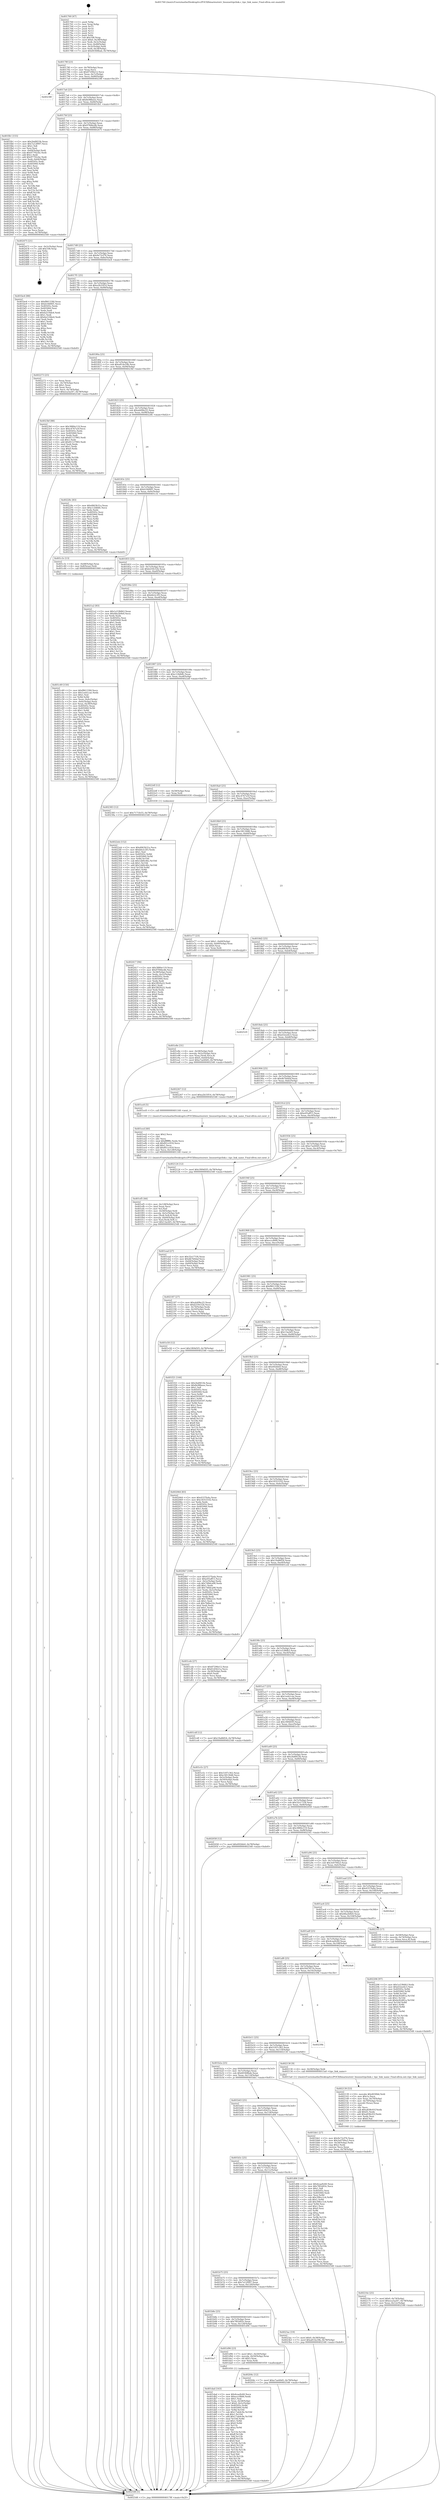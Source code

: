 digraph "0x401760" {
  label = "0x401760 (/mnt/c/Users/mathe/Desktop/tcc/POCII/binaries/extr_linuxnettipclink.c_tipc_link_name_Final-ollvm.out::main(0))"
  labelloc = "t"
  node[shape=record]

  Entry [label="",width=0.3,height=0.3,shape=circle,fillcolor=black,style=filled]
  "0x40178f" [label="{
     0x40178f [23]\l
     | [instrs]\l
     &nbsp;&nbsp;0x40178f \<+3\>: mov -0x78(%rbp),%eax\l
     &nbsp;&nbsp;0x401792 \<+2\>: mov %eax,%ecx\l
     &nbsp;&nbsp;0x401794 \<+6\>: sub $0x87290e12,%ecx\l
     &nbsp;&nbsp;0x40179a \<+3\>: mov %eax,-0x7c(%rbp)\l
     &nbsp;&nbsp;0x40179d \<+3\>: mov %ecx,-0x80(%rbp)\l
     &nbsp;&nbsp;0x4017a0 \<+6\>: je 000000000040238f \<main+0xc2f\>\l
  }"]
  "0x40238f" [label="{
     0x40238f\l
  }", style=dashed]
  "0x4017a6" [label="{
     0x4017a6 [25]\l
     | [instrs]\l
     &nbsp;&nbsp;0x4017a6 \<+5\>: jmp 00000000004017ab \<main+0x4b\>\l
     &nbsp;&nbsp;0x4017ab \<+3\>: mov -0x7c(%rbp),%eax\l
     &nbsp;&nbsp;0x4017ae \<+5\>: sub $0x8e98beee,%eax\l
     &nbsp;&nbsp;0x4017b3 \<+6\>: mov %eax,-0x84(%rbp)\l
     &nbsp;&nbsp;0x4017b9 \<+6\>: je 0000000000401fb1 \<main+0x851\>\l
  }"]
  Exit [label="",width=0.3,height=0.3,shape=circle,fillcolor=black,style=filled,peripheries=2]
  "0x401fb1" [label="{
     0x401fb1 [155]\l
     | [instrs]\l
     &nbsp;&nbsp;0x401fb1 \<+5\>: mov $0x2bdf453b,%eax\l
     &nbsp;&nbsp;0x401fb6 \<+5\>: mov $0x7a12f997,%ecx\l
     &nbsp;&nbsp;0x401fbb \<+2\>: mov $0x1,%dl\l
     &nbsp;&nbsp;0x401fbd \<+2\>: xor %esi,%esi\l
     &nbsp;&nbsp;0x401fbf \<+3\>: mov -0x64(%rbp),%edi\l
     &nbsp;&nbsp;0x401fc2 \<+6\>: sub $0x97792cbc,%edi\l
     &nbsp;&nbsp;0x401fc8 \<+3\>: add $0x1,%edi\l
     &nbsp;&nbsp;0x401fcb \<+6\>: add $0x97792cbc,%edi\l
     &nbsp;&nbsp;0x401fd1 \<+3\>: mov %edi,-0x64(%rbp)\l
     &nbsp;&nbsp;0x401fd4 \<+7\>: mov 0x40505c,%edi\l
     &nbsp;&nbsp;0x401fdb \<+8\>: mov 0x405060,%r8d\l
     &nbsp;&nbsp;0x401fe3 \<+3\>: sub $0x1,%esi\l
     &nbsp;&nbsp;0x401fe6 \<+3\>: mov %edi,%r9d\l
     &nbsp;&nbsp;0x401fe9 \<+3\>: add %esi,%r9d\l
     &nbsp;&nbsp;0x401fec \<+4\>: imul %r9d,%edi\l
     &nbsp;&nbsp;0x401ff0 \<+3\>: and $0x1,%edi\l
     &nbsp;&nbsp;0x401ff3 \<+3\>: cmp $0x0,%edi\l
     &nbsp;&nbsp;0x401ff6 \<+4\>: sete %r10b\l
     &nbsp;&nbsp;0x401ffa \<+4\>: cmp $0xa,%r8d\l
     &nbsp;&nbsp;0x401ffe \<+4\>: setl %r11b\l
     &nbsp;&nbsp;0x402002 \<+3\>: mov %r10b,%bl\l
     &nbsp;&nbsp;0x402005 \<+3\>: xor $0xff,%bl\l
     &nbsp;&nbsp;0x402008 \<+3\>: mov %r11b,%r14b\l
     &nbsp;&nbsp;0x40200b \<+4\>: xor $0xff,%r14b\l
     &nbsp;&nbsp;0x40200f \<+3\>: xor $0x1,%dl\l
     &nbsp;&nbsp;0x402012 \<+3\>: mov %bl,%r15b\l
     &nbsp;&nbsp;0x402015 \<+4\>: and $0xff,%r15b\l
     &nbsp;&nbsp;0x402019 \<+3\>: and %dl,%r10b\l
     &nbsp;&nbsp;0x40201c \<+3\>: mov %r14b,%r12b\l
     &nbsp;&nbsp;0x40201f \<+4\>: and $0xff,%r12b\l
     &nbsp;&nbsp;0x402023 \<+3\>: and %dl,%r11b\l
     &nbsp;&nbsp;0x402026 \<+3\>: or %r10b,%r15b\l
     &nbsp;&nbsp;0x402029 \<+3\>: or %r11b,%r12b\l
     &nbsp;&nbsp;0x40202c \<+3\>: xor %r12b,%r15b\l
     &nbsp;&nbsp;0x40202f \<+3\>: or %r14b,%bl\l
     &nbsp;&nbsp;0x402032 \<+3\>: xor $0xff,%bl\l
     &nbsp;&nbsp;0x402035 \<+3\>: or $0x1,%dl\l
     &nbsp;&nbsp;0x402038 \<+2\>: and %dl,%bl\l
     &nbsp;&nbsp;0x40203a \<+3\>: or %bl,%r15b\l
     &nbsp;&nbsp;0x40203d \<+4\>: test $0x1,%r15b\l
     &nbsp;&nbsp;0x402041 \<+3\>: cmovne %ecx,%eax\l
     &nbsp;&nbsp;0x402044 \<+3\>: mov %eax,-0x78(%rbp)\l
     &nbsp;&nbsp;0x402047 \<+5\>: jmp 0000000000402548 \<main+0xde8\>\l
  }"]
  "0x4017bf" [label="{
     0x4017bf [25]\l
     | [instrs]\l
     &nbsp;&nbsp;0x4017bf \<+5\>: jmp 00000000004017c4 \<main+0x64\>\l
     &nbsp;&nbsp;0x4017c4 \<+3\>: mov -0x7c(%rbp),%eax\l
     &nbsp;&nbsp;0x4017c7 \<+5\>: sub $0x9784bcdb,%eax\l
     &nbsp;&nbsp;0x4017cc \<+6\>: mov %eax,-0x88(%rbp)\l
     &nbsp;&nbsp;0x4017d2 \<+6\>: je 0000000000402475 \<main+0xd15\>\l
  }"]
  "0x4022eb" [label="{
     0x4022eb [152]\l
     | [instrs]\l
     &nbsp;&nbsp;0x4022eb \<+5\>: mov $0xd063b31a,%ecx\l
     &nbsp;&nbsp;0x4022f0 \<+5\>: mov $0xbfe2c3f3,%edx\l
     &nbsp;&nbsp;0x4022f5 \<+3\>: mov $0x1,%sil\l
     &nbsp;&nbsp;0x4022f8 \<+8\>: mov 0x40505c,%r8d\l
     &nbsp;&nbsp;0x402300 \<+8\>: mov 0x405060,%r9d\l
     &nbsp;&nbsp;0x402308 \<+3\>: mov %r8d,%r10d\l
     &nbsp;&nbsp;0x40230b \<+7\>: sub $0x1dd0c46c,%r10d\l
     &nbsp;&nbsp;0x402312 \<+4\>: sub $0x1,%r10d\l
     &nbsp;&nbsp;0x402316 \<+7\>: add $0x1dd0c46c,%r10d\l
     &nbsp;&nbsp;0x40231d \<+4\>: imul %r10d,%r8d\l
     &nbsp;&nbsp;0x402321 \<+4\>: and $0x1,%r8d\l
     &nbsp;&nbsp;0x402325 \<+4\>: cmp $0x0,%r8d\l
     &nbsp;&nbsp;0x402329 \<+4\>: sete %r11b\l
     &nbsp;&nbsp;0x40232d \<+4\>: cmp $0xa,%r9d\l
     &nbsp;&nbsp;0x402331 \<+3\>: setl %bl\l
     &nbsp;&nbsp;0x402334 \<+3\>: mov %r11b,%r14b\l
     &nbsp;&nbsp;0x402337 \<+4\>: xor $0xff,%r14b\l
     &nbsp;&nbsp;0x40233b \<+3\>: mov %bl,%r15b\l
     &nbsp;&nbsp;0x40233e \<+4\>: xor $0xff,%r15b\l
     &nbsp;&nbsp;0x402342 \<+4\>: xor $0x1,%sil\l
     &nbsp;&nbsp;0x402346 \<+3\>: mov %r14b,%r12b\l
     &nbsp;&nbsp;0x402349 \<+4\>: and $0xff,%r12b\l
     &nbsp;&nbsp;0x40234d \<+3\>: and %sil,%r11b\l
     &nbsp;&nbsp;0x402350 \<+3\>: mov %r15b,%r13b\l
     &nbsp;&nbsp;0x402353 \<+4\>: and $0xff,%r13b\l
     &nbsp;&nbsp;0x402357 \<+3\>: and %sil,%bl\l
     &nbsp;&nbsp;0x40235a \<+3\>: or %r11b,%r12b\l
     &nbsp;&nbsp;0x40235d \<+3\>: or %bl,%r13b\l
     &nbsp;&nbsp;0x402360 \<+3\>: xor %r13b,%r12b\l
     &nbsp;&nbsp;0x402363 \<+3\>: or %r15b,%r14b\l
     &nbsp;&nbsp;0x402366 \<+4\>: xor $0xff,%r14b\l
     &nbsp;&nbsp;0x40236a \<+4\>: or $0x1,%sil\l
     &nbsp;&nbsp;0x40236e \<+3\>: and %sil,%r14b\l
     &nbsp;&nbsp;0x402371 \<+3\>: or %r14b,%r12b\l
     &nbsp;&nbsp;0x402374 \<+4\>: test $0x1,%r12b\l
     &nbsp;&nbsp;0x402378 \<+3\>: cmovne %edx,%ecx\l
     &nbsp;&nbsp;0x40237b \<+3\>: mov %ecx,-0x78(%rbp)\l
     &nbsp;&nbsp;0x40237e \<+5\>: jmp 0000000000402548 \<main+0xde8\>\l
  }"]
  "0x402475" [label="{
     0x402475 [21]\l
     | [instrs]\l
     &nbsp;&nbsp;0x402475 \<+3\>: mov -0x2c(%rbp),%eax\l
     &nbsp;&nbsp;0x402478 \<+7\>: add $0x108,%rsp\l
     &nbsp;&nbsp;0x40247f \<+1\>: pop %rbx\l
     &nbsp;&nbsp;0x402480 \<+2\>: pop %r12\l
     &nbsp;&nbsp;0x402482 \<+2\>: pop %r13\l
     &nbsp;&nbsp;0x402484 \<+2\>: pop %r14\l
     &nbsp;&nbsp;0x402486 \<+2\>: pop %r15\l
     &nbsp;&nbsp;0x402488 \<+1\>: pop %rbp\l
     &nbsp;&nbsp;0x402489 \<+1\>: ret\l
  }"]
  "0x4017d8" [label="{
     0x4017d8 [25]\l
     | [instrs]\l
     &nbsp;&nbsp;0x4017d8 \<+5\>: jmp 00000000004017dd \<main+0x7d\>\l
     &nbsp;&nbsp;0x4017dd \<+3\>: mov -0x7c(%rbp),%eax\l
     &nbsp;&nbsp;0x4017e0 \<+5\>: sub $0x9e72cf76,%eax\l
     &nbsp;&nbsp;0x4017e5 \<+6\>: mov %eax,-0x8c(%rbp)\l
     &nbsp;&nbsp;0x4017eb \<+6\>: je 0000000000401be4 \<main+0x484\>\l
  }"]
  "0x402206" [label="{
     0x402206 [97]\l
     | [instrs]\l
     &nbsp;&nbsp;0x402206 \<+5\>: mov $0x1e538db3,%edx\l
     &nbsp;&nbsp;0x40220b \<+5\>: mov $0xd32ee6c3,%esi\l
     &nbsp;&nbsp;0x402210 \<+8\>: mov 0x40505c,%r8d\l
     &nbsp;&nbsp;0x402218 \<+8\>: mov 0x405060,%r9d\l
     &nbsp;&nbsp;0x402220 \<+3\>: mov %r8d,%r10d\l
     &nbsp;&nbsp;0x402223 \<+7\>: add $0xbc82d81a,%r10d\l
     &nbsp;&nbsp;0x40222a \<+4\>: sub $0x1,%r10d\l
     &nbsp;&nbsp;0x40222e \<+7\>: sub $0xbc82d81a,%r10d\l
     &nbsp;&nbsp;0x402235 \<+4\>: imul %r10d,%r8d\l
     &nbsp;&nbsp;0x402239 \<+4\>: and $0x1,%r8d\l
     &nbsp;&nbsp;0x40223d \<+4\>: cmp $0x0,%r8d\l
     &nbsp;&nbsp;0x402241 \<+4\>: sete %r11b\l
     &nbsp;&nbsp;0x402245 \<+4\>: cmp $0xa,%r9d\l
     &nbsp;&nbsp;0x402249 \<+3\>: setl %bl\l
     &nbsp;&nbsp;0x40224c \<+3\>: mov %r11b,%r14b\l
     &nbsp;&nbsp;0x40224f \<+3\>: and %bl,%r14b\l
     &nbsp;&nbsp;0x402252 \<+3\>: xor %bl,%r11b\l
     &nbsp;&nbsp;0x402255 \<+3\>: or %r11b,%r14b\l
     &nbsp;&nbsp;0x402258 \<+4\>: test $0x1,%r14b\l
     &nbsp;&nbsp;0x40225c \<+3\>: cmovne %esi,%edx\l
     &nbsp;&nbsp;0x40225f \<+3\>: mov %edx,-0x78(%rbp)\l
     &nbsp;&nbsp;0x402262 \<+5\>: jmp 0000000000402548 \<main+0xde8\>\l
  }"]
  "0x401be4" [label="{
     0x401be4 [88]\l
     | [instrs]\l
     &nbsp;&nbsp;0x401be4 \<+5\>: mov $0xf86133fd,%eax\l
     &nbsp;&nbsp;0x401be9 \<+5\>: mov $0xb166f6f1,%ecx\l
     &nbsp;&nbsp;0x401bee \<+7\>: mov 0x40505c,%edx\l
     &nbsp;&nbsp;0x401bf5 \<+7\>: mov 0x405060,%esi\l
     &nbsp;&nbsp;0x401bfc \<+2\>: mov %edx,%edi\l
     &nbsp;&nbsp;0x401bfe \<+6\>: add $0x6a518de4,%edi\l
     &nbsp;&nbsp;0x401c04 \<+3\>: sub $0x1,%edi\l
     &nbsp;&nbsp;0x401c07 \<+6\>: sub $0x6a518de4,%edi\l
     &nbsp;&nbsp;0x401c0d \<+3\>: imul %edi,%edx\l
     &nbsp;&nbsp;0x401c10 \<+3\>: and $0x1,%edx\l
     &nbsp;&nbsp;0x401c13 \<+3\>: cmp $0x0,%edx\l
     &nbsp;&nbsp;0x401c16 \<+4\>: sete %r8b\l
     &nbsp;&nbsp;0x401c1a \<+3\>: cmp $0xa,%esi\l
     &nbsp;&nbsp;0x401c1d \<+4\>: setl %r9b\l
     &nbsp;&nbsp;0x401c21 \<+3\>: mov %r8b,%r10b\l
     &nbsp;&nbsp;0x401c24 \<+3\>: and %r9b,%r10b\l
     &nbsp;&nbsp;0x401c27 \<+3\>: xor %r9b,%r8b\l
     &nbsp;&nbsp;0x401c2a \<+3\>: or %r8b,%r10b\l
     &nbsp;&nbsp;0x401c2d \<+4\>: test $0x1,%r10b\l
     &nbsp;&nbsp;0x401c31 \<+3\>: cmovne %ecx,%eax\l
     &nbsp;&nbsp;0x401c34 \<+3\>: mov %eax,-0x78(%rbp)\l
     &nbsp;&nbsp;0x401c37 \<+5\>: jmp 0000000000402548 \<main+0xde8\>\l
  }"]
  "0x4017f1" [label="{
     0x4017f1 [25]\l
     | [instrs]\l
     &nbsp;&nbsp;0x4017f1 \<+5\>: jmp 00000000004017f6 \<main+0x96\>\l
     &nbsp;&nbsp;0x4017f6 \<+3\>: mov -0x7c(%rbp),%eax\l
     &nbsp;&nbsp;0x4017f9 \<+5\>: sub $0xa2b33f14,%eax\l
     &nbsp;&nbsp;0x4017fe \<+6\>: mov %eax,-0x90(%rbp)\l
     &nbsp;&nbsp;0x401804 \<+6\>: je 0000000000402273 \<main+0xb13\>\l
  }"]
  "0x40216e" [label="{
     0x40216e [25]\l
     | [instrs]\l
     &nbsp;&nbsp;0x40216e \<+7\>: movl $0x0,-0x74(%rbp)\l
     &nbsp;&nbsp;0x402175 \<+7\>: movl $0xeca3a247,-0x78(%rbp)\l
     &nbsp;&nbsp;0x40217c \<+6\>: mov %eax,-0x12c(%rbp)\l
     &nbsp;&nbsp;0x402182 \<+5\>: jmp 0000000000402548 \<main+0xde8\>\l
  }"]
  "0x402273" [label="{
     0x402273 [25]\l
     | [instrs]\l
     &nbsp;&nbsp;0x402273 \<+2\>: xor %eax,%eax\l
     &nbsp;&nbsp;0x402275 \<+3\>: mov -0x74(%rbp),%ecx\l
     &nbsp;&nbsp;0x402278 \<+3\>: sub $0x1,%eax\l
     &nbsp;&nbsp;0x40227b \<+2\>: sub %eax,%ecx\l
     &nbsp;&nbsp;0x40227d \<+3\>: mov %ecx,-0x74(%rbp)\l
     &nbsp;&nbsp;0x402280 \<+7\>: movl $0xeca3a247,-0x78(%rbp)\l
     &nbsp;&nbsp;0x402287 \<+5\>: jmp 0000000000402548 \<main+0xde8\>\l
  }"]
  "0x40180a" [label="{
     0x40180a [25]\l
     | [instrs]\l
     &nbsp;&nbsp;0x40180a \<+5\>: jmp 000000000040180f \<main+0xaf\>\l
     &nbsp;&nbsp;0x40180f \<+3\>: mov -0x7c(%rbp),%eax\l
     &nbsp;&nbsp;0x401812 \<+5\>: sub $0xa814a18b,%eax\l
     &nbsp;&nbsp;0x401817 \<+6\>: mov %eax,-0x94(%rbp)\l
     &nbsp;&nbsp;0x40181d \<+6\>: je 00000000004023bf \<main+0xc5f\>\l
  }"]
  "0x402139" [label="{
     0x402139 [53]\l
     | [instrs]\l
     &nbsp;&nbsp;0x402139 \<+10\>: movabs $0x4030b6,%rdi\l
     &nbsp;&nbsp;0x402143 \<+5\>: mov $0x1a,%ecx\l
     &nbsp;&nbsp;0x402148 \<+4\>: mov %rax,-0x70(%rbp)\l
     &nbsp;&nbsp;0x40214c \<+4\>: mov -0x70(%rbp),%rax\l
     &nbsp;&nbsp;0x402150 \<+3\>: movsbl (%rax),%eax\l
     &nbsp;&nbsp;0x402153 \<+1\>: cltd\l
     &nbsp;&nbsp;0x402154 \<+2\>: idiv %ecx\l
     &nbsp;&nbsp;0x402156 \<+6\>: sub $0xa838c01f,%edx\l
     &nbsp;&nbsp;0x40215c \<+3\>: add $0x61,%edx\l
     &nbsp;&nbsp;0x40215f \<+6\>: add $0xa838c01f,%edx\l
     &nbsp;&nbsp;0x402165 \<+2\>: mov %edx,%esi\l
     &nbsp;&nbsp;0x402167 \<+2\>: mov $0x0,%al\l
     &nbsp;&nbsp;0x402169 \<+5\>: call 0000000000401040 \<printf@plt\>\l
     | [calls]\l
     &nbsp;&nbsp;0x401040 \{1\} (unknown)\l
  }"]
  "0x4023bf" [label="{
     0x4023bf [88]\l
     | [instrs]\l
     &nbsp;&nbsp;0x4023bf \<+5\>: mov $0x3880e119,%eax\l
     &nbsp;&nbsp;0x4023c4 \<+5\>: mov $0xc4767a5f,%ecx\l
     &nbsp;&nbsp;0x4023c9 \<+7\>: mov 0x40505c,%edx\l
     &nbsp;&nbsp;0x4023d0 \<+7\>: mov 0x405060,%esi\l
     &nbsp;&nbsp;0x4023d7 \<+2\>: mov %edx,%edi\l
     &nbsp;&nbsp;0x4023d9 \<+6\>: sub $0x81127965,%edi\l
     &nbsp;&nbsp;0x4023df \<+3\>: sub $0x1,%edi\l
     &nbsp;&nbsp;0x4023e2 \<+6\>: add $0x81127965,%edi\l
     &nbsp;&nbsp;0x4023e8 \<+3\>: imul %edi,%edx\l
     &nbsp;&nbsp;0x4023eb \<+3\>: and $0x1,%edx\l
     &nbsp;&nbsp;0x4023ee \<+3\>: cmp $0x0,%edx\l
     &nbsp;&nbsp;0x4023f1 \<+4\>: sete %r8b\l
     &nbsp;&nbsp;0x4023f5 \<+3\>: cmp $0xa,%esi\l
     &nbsp;&nbsp;0x4023f8 \<+4\>: setl %r9b\l
     &nbsp;&nbsp;0x4023fc \<+3\>: mov %r8b,%r10b\l
     &nbsp;&nbsp;0x4023ff \<+3\>: and %r9b,%r10b\l
     &nbsp;&nbsp;0x402402 \<+3\>: xor %r9b,%r8b\l
     &nbsp;&nbsp;0x402405 \<+3\>: or %r8b,%r10b\l
     &nbsp;&nbsp;0x402408 \<+4\>: test $0x1,%r10b\l
     &nbsp;&nbsp;0x40240c \<+3\>: cmovne %ecx,%eax\l
     &nbsp;&nbsp;0x40240f \<+3\>: mov %eax,-0x78(%rbp)\l
     &nbsp;&nbsp;0x402412 \<+5\>: jmp 0000000000402548 \<main+0xde8\>\l
  }"]
  "0x401823" [label="{
     0x401823 [25]\l
     | [instrs]\l
     &nbsp;&nbsp;0x401823 \<+5\>: jmp 0000000000401828 \<main+0xc8\>\l
     &nbsp;&nbsp;0x401828 \<+3\>: mov -0x7c(%rbp),%eax\l
     &nbsp;&nbsp;0x40182b \<+5\>: sub $0xab49bc25,%eax\l
     &nbsp;&nbsp;0x401830 \<+6\>: mov %eax,-0x98(%rbp)\l
     &nbsp;&nbsp;0x401836 \<+6\>: je 000000000040228c \<main+0xb2c\>\l
  }"]
  "0x401ef5" [label="{
     0x401ef5 [44]\l
     | [instrs]\l
     &nbsp;&nbsp;0x401ef5 \<+6\>: mov -0x128(%rbp),%ecx\l
     &nbsp;&nbsp;0x401efb \<+3\>: imul %eax,%ecx\l
     &nbsp;&nbsp;0x401efe \<+3\>: mov %cl,%sil\l
     &nbsp;&nbsp;0x401f01 \<+4\>: mov -0x58(%rbp),%rdi\l
     &nbsp;&nbsp;0x401f05 \<+4\>: movslq -0x5c(%rbp),%r8\l
     &nbsp;&nbsp;0x401f09 \<+4\>: mov (%rdi,%r8,8),%rdi\l
     &nbsp;&nbsp;0x401f0d \<+4\>: movslq -0x64(%rbp),%r8\l
     &nbsp;&nbsp;0x401f11 \<+4\>: mov %sil,(%rdi,%r8,1)\l
     &nbsp;&nbsp;0x401f15 \<+7\>: movl $0x13acbf3,-0x78(%rbp)\l
     &nbsp;&nbsp;0x401f1c \<+5\>: jmp 0000000000402548 \<main+0xde8\>\l
  }"]
  "0x40228c" [label="{
     0x40228c [83]\l
     | [instrs]\l
     &nbsp;&nbsp;0x40228c \<+5\>: mov $0xd063b31a,%eax\l
     &nbsp;&nbsp;0x402291 \<+5\>: mov $0xc12b8dfc,%ecx\l
     &nbsp;&nbsp;0x402296 \<+2\>: xor %edx,%edx\l
     &nbsp;&nbsp;0x402298 \<+7\>: mov 0x40505c,%esi\l
     &nbsp;&nbsp;0x40229f \<+7\>: mov 0x405060,%edi\l
     &nbsp;&nbsp;0x4022a6 \<+3\>: sub $0x1,%edx\l
     &nbsp;&nbsp;0x4022a9 \<+3\>: mov %esi,%r8d\l
     &nbsp;&nbsp;0x4022ac \<+3\>: add %edx,%r8d\l
     &nbsp;&nbsp;0x4022af \<+4\>: imul %r8d,%esi\l
     &nbsp;&nbsp;0x4022b3 \<+3\>: and $0x1,%esi\l
     &nbsp;&nbsp;0x4022b6 \<+3\>: cmp $0x0,%esi\l
     &nbsp;&nbsp;0x4022b9 \<+4\>: sete %r9b\l
     &nbsp;&nbsp;0x4022bd \<+3\>: cmp $0xa,%edi\l
     &nbsp;&nbsp;0x4022c0 \<+4\>: setl %r10b\l
     &nbsp;&nbsp;0x4022c4 \<+3\>: mov %r9b,%r11b\l
     &nbsp;&nbsp;0x4022c7 \<+3\>: and %r10b,%r11b\l
     &nbsp;&nbsp;0x4022ca \<+3\>: xor %r10b,%r9b\l
     &nbsp;&nbsp;0x4022cd \<+3\>: or %r9b,%r11b\l
     &nbsp;&nbsp;0x4022d0 \<+4\>: test $0x1,%r11b\l
     &nbsp;&nbsp;0x4022d4 \<+3\>: cmovne %ecx,%eax\l
     &nbsp;&nbsp;0x4022d7 \<+3\>: mov %eax,-0x78(%rbp)\l
     &nbsp;&nbsp;0x4022da \<+5\>: jmp 0000000000402548 \<main+0xde8\>\l
  }"]
  "0x40183c" [label="{
     0x40183c [25]\l
     | [instrs]\l
     &nbsp;&nbsp;0x40183c \<+5\>: jmp 0000000000401841 \<main+0xe1\>\l
     &nbsp;&nbsp;0x401841 \<+3\>: mov -0x7c(%rbp),%eax\l
     &nbsp;&nbsp;0x401844 \<+5\>: sub $0xb166f6f1,%eax\l
     &nbsp;&nbsp;0x401849 \<+6\>: mov %eax,-0x9c(%rbp)\l
     &nbsp;&nbsp;0x40184f \<+6\>: je 0000000000401c3c \<main+0x4dc\>\l
  }"]
  "0x401ecd" [label="{
     0x401ecd [40]\l
     | [instrs]\l
     &nbsp;&nbsp;0x401ecd \<+5\>: mov $0x2,%ecx\l
     &nbsp;&nbsp;0x401ed2 \<+1\>: cltd\l
     &nbsp;&nbsp;0x401ed3 \<+2\>: idiv %ecx\l
     &nbsp;&nbsp;0x401ed5 \<+6\>: imul $0xfffffffe,%edx,%ecx\l
     &nbsp;&nbsp;0x401edb \<+6\>: sub $0xf61cc918,%ecx\l
     &nbsp;&nbsp;0x401ee1 \<+3\>: add $0x1,%ecx\l
     &nbsp;&nbsp;0x401ee4 \<+6\>: add $0xf61cc918,%ecx\l
     &nbsp;&nbsp;0x401eea \<+6\>: mov %ecx,-0x128(%rbp)\l
     &nbsp;&nbsp;0x401ef0 \<+5\>: call 0000000000401160 \<next_i\>\l
     | [calls]\l
     &nbsp;&nbsp;0x401160 \{1\} (/mnt/c/Users/mathe/Desktop/tcc/POCII/binaries/extr_linuxnettipclink.c_tipc_link_name_Final-ollvm.out::next_i)\l
  }"]
  "0x401c3c" [label="{
     0x401c3c [13]\l
     | [instrs]\l
     &nbsp;&nbsp;0x401c3c \<+4\>: mov -0x48(%rbp),%rax\l
     &nbsp;&nbsp;0x401c40 \<+4\>: mov 0x8(%rax),%rdi\l
     &nbsp;&nbsp;0x401c44 \<+5\>: call 0000000000401060 \<atoi@plt\>\l
     | [calls]\l
     &nbsp;&nbsp;0x401060 \{1\} (unknown)\l
  }"]
  "0x401855" [label="{
     0x401855 [25]\l
     | [instrs]\l
     &nbsp;&nbsp;0x401855 \<+5\>: jmp 000000000040185a \<main+0xfa\>\l
     &nbsp;&nbsp;0x40185a \<+3\>: mov -0x7c(%rbp),%eax\l
     &nbsp;&nbsp;0x40185d \<+5\>: sub $0xb259c52b,%eax\l
     &nbsp;&nbsp;0x401862 \<+6\>: mov %eax,-0xa0(%rbp)\l
     &nbsp;&nbsp;0x401868 \<+6\>: je 00000000004021a2 \<main+0xa42\>\l
  }"]
  "0x401e8e" [label="{
     0x401e8e [31]\l
     | [instrs]\l
     &nbsp;&nbsp;0x401e8e \<+4\>: mov -0x58(%rbp),%rdi\l
     &nbsp;&nbsp;0x401e92 \<+4\>: movslq -0x5c(%rbp),%rcx\l
     &nbsp;&nbsp;0x401e96 \<+4\>: mov %rax,(%rdi,%rcx,8)\l
     &nbsp;&nbsp;0x401e9a \<+7\>: movl $0x0,-0x64(%rbp)\l
     &nbsp;&nbsp;0x401ea1 \<+7\>: movl $0xe7ae60d5,-0x78(%rbp)\l
     &nbsp;&nbsp;0x401ea8 \<+5\>: jmp 0000000000402548 \<main+0xde8\>\l
  }"]
  "0x4021a2" [label="{
     0x4021a2 [83]\l
     | [instrs]\l
     &nbsp;&nbsp;0x4021a2 \<+5\>: mov $0x1e538db3,%eax\l
     &nbsp;&nbsp;0x4021a7 \<+5\>: mov $0x48a2b9e0,%ecx\l
     &nbsp;&nbsp;0x4021ac \<+2\>: xor %edx,%edx\l
     &nbsp;&nbsp;0x4021ae \<+7\>: mov 0x40505c,%esi\l
     &nbsp;&nbsp;0x4021b5 \<+7\>: mov 0x405060,%edi\l
     &nbsp;&nbsp;0x4021bc \<+3\>: sub $0x1,%edx\l
     &nbsp;&nbsp;0x4021bf \<+3\>: mov %esi,%r8d\l
     &nbsp;&nbsp;0x4021c2 \<+3\>: add %edx,%r8d\l
     &nbsp;&nbsp;0x4021c5 \<+4\>: imul %r8d,%esi\l
     &nbsp;&nbsp;0x4021c9 \<+3\>: and $0x1,%esi\l
     &nbsp;&nbsp;0x4021cc \<+3\>: cmp $0x0,%esi\l
     &nbsp;&nbsp;0x4021cf \<+4\>: sete %r9b\l
     &nbsp;&nbsp;0x4021d3 \<+3\>: cmp $0xa,%edi\l
     &nbsp;&nbsp;0x4021d6 \<+4\>: setl %r10b\l
     &nbsp;&nbsp;0x4021da \<+3\>: mov %r9b,%r11b\l
     &nbsp;&nbsp;0x4021dd \<+3\>: and %r10b,%r11b\l
     &nbsp;&nbsp;0x4021e0 \<+3\>: xor %r10b,%r9b\l
     &nbsp;&nbsp;0x4021e3 \<+3\>: or %r9b,%r11b\l
     &nbsp;&nbsp;0x4021e6 \<+4\>: test $0x1,%r11b\l
     &nbsp;&nbsp;0x4021ea \<+3\>: cmovne %ecx,%eax\l
     &nbsp;&nbsp;0x4021ed \<+3\>: mov %eax,-0x78(%rbp)\l
     &nbsp;&nbsp;0x4021f0 \<+5\>: jmp 0000000000402548 \<main+0xde8\>\l
  }"]
  "0x40186e" [label="{
     0x40186e [25]\l
     | [instrs]\l
     &nbsp;&nbsp;0x40186e \<+5\>: jmp 0000000000401873 \<main+0x113\>\l
     &nbsp;&nbsp;0x401873 \<+3\>: mov -0x7c(%rbp),%eax\l
     &nbsp;&nbsp;0x401876 \<+5\>: sub $0xbfe2c3f3,%eax\l
     &nbsp;&nbsp;0x40187b \<+6\>: mov %eax,-0xa4(%rbp)\l
     &nbsp;&nbsp;0x401881 \<+6\>: je 0000000000402383 \<main+0xc23\>\l
  }"]
  "0x401dad" [label="{
     0x401dad [163]\l
     | [instrs]\l
     &nbsp;&nbsp;0x401dad \<+5\>: mov $0x4caa9c60,%ecx\l
     &nbsp;&nbsp;0x401db2 \<+5\>: mov $0xecccf666,%edx\l
     &nbsp;&nbsp;0x401db7 \<+3\>: mov $0x1,%sil\l
     &nbsp;&nbsp;0x401dba \<+4\>: mov %rax,-0x58(%rbp)\l
     &nbsp;&nbsp;0x401dbe \<+7\>: movl $0x0,-0x5c(%rbp)\l
     &nbsp;&nbsp;0x401dc5 \<+8\>: mov 0x40505c,%r8d\l
     &nbsp;&nbsp;0x401dcd \<+8\>: mov 0x405060,%r9d\l
     &nbsp;&nbsp;0x401dd5 \<+3\>: mov %r8d,%r10d\l
     &nbsp;&nbsp;0x401dd8 \<+7\>: sub $0x17ab4c9e,%r10d\l
     &nbsp;&nbsp;0x401ddf \<+4\>: sub $0x1,%r10d\l
     &nbsp;&nbsp;0x401de3 \<+7\>: add $0x17ab4c9e,%r10d\l
     &nbsp;&nbsp;0x401dea \<+4\>: imul %r10d,%r8d\l
     &nbsp;&nbsp;0x401dee \<+4\>: and $0x1,%r8d\l
     &nbsp;&nbsp;0x401df2 \<+4\>: cmp $0x0,%r8d\l
     &nbsp;&nbsp;0x401df6 \<+4\>: sete %r11b\l
     &nbsp;&nbsp;0x401dfa \<+4\>: cmp $0xa,%r9d\l
     &nbsp;&nbsp;0x401dfe \<+3\>: setl %bl\l
     &nbsp;&nbsp;0x401e01 \<+3\>: mov %r11b,%r14b\l
     &nbsp;&nbsp;0x401e04 \<+4\>: xor $0xff,%r14b\l
     &nbsp;&nbsp;0x401e08 \<+3\>: mov %bl,%r15b\l
     &nbsp;&nbsp;0x401e0b \<+4\>: xor $0xff,%r15b\l
     &nbsp;&nbsp;0x401e0f \<+4\>: xor $0x0,%sil\l
     &nbsp;&nbsp;0x401e13 \<+3\>: mov %r14b,%r12b\l
     &nbsp;&nbsp;0x401e16 \<+4\>: and $0x0,%r12b\l
     &nbsp;&nbsp;0x401e1a \<+3\>: and %sil,%r11b\l
     &nbsp;&nbsp;0x401e1d \<+3\>: mov %r15b,%r13b\l
     &nbsp;&nbsp;0x401e20 \<+4\>: and $0x0,%r13b\l
     &nbsp;&nbsp;0x401e24 \<+3\>: and %sil,%bl\l
     &nbsp;&nbsp;0x401e27 \<+3\>: or %r11b,%r12b\l
     &nbsp;&nbsp;0x401e2a \<+3\>: or %bl,%r13b\l
     &nbsp;&nbsp;0x401e2d \<+3\>: xor %r13b,%r12b\l
     &nbsp;&nbsp;0x401e30 \<+3\>: or %r15b,%r14b\l
     &nbsp;&nbsp;0x401e33 \<+4\>: xor $0xff,%r14b\l
     &nbsp;&nbsp;0x401e37 \<+4\>: or $0x0,%sil\l
     &nbsp;&nbsp;0x401e3b \<+3\>: and %sil,%r14b\l
     &nbsp;&nbsp;0x401e3e \<+3\>: or %r14b,%r12b\l
     &nbsp;&nbsp;0x401e41 \<+4\>: test $0x1,%r12b\l
     &nbsp;&nbsp;0x401e45 \<+3\>: cmovne %edx,%ecx\l
     &nbsp;&nbsp;0x401e48 \<+3\>: mov %ecx,-0x78(%rbp)\l
     &nbsp;&nbsp;0x401e4b \<+5\>: jmp 0000000000402548 \<main+0xde8\>\l
  }"]
  "0x402383" [label="{
     0x402383 [12]\l
     | [instrs]\l
     &nbsp;&nbsp;0x402383 \<+7\>: movl $0x7171fe55,-0x78(%rbp)\l
     &nbsp;&nbsp;0x40238a \<+5\>: jmp 0000000000402548 \<main+0xde8\>\l
  }"]
  "0x401887" [label="{
     0x401887 [25]\l
     | [instrs]\l
     &nbsp;&nbsp;0x401887 \<+5\>: jmp 000000000040188c \<main+0x12c\>\l
     &nbsp;&nbsp;0x40188c \<+3\>: mov -0x7c(%rbp),%eax\l
     &nbsp;&nbsp;0x40188f \<+5\>: sub $0xc12b8dfc,%eax\l
     &nbsp;&nbsp;0x401894 \<+6\>: mov %eax,-0xa8(%rbp)\l
     &nbsp;&nbsp;0x40189a \<+6\>: je 00000000004022df \<main+0xb7f\>\l
  }"]
  "0x401ba7" [label="{
     0x401ba7\l
  }", style=dashed]
  "0x4022df" [label="{
     0x4022df [12]\l
     | [instrs]\l
     &nbsp;&nbsp;0x4022df \<+4\>: mov -0x58(%rbp),%rax\l
     &nbsp;&nbsp;0x4022e3 \<+3\>: mov %rax,%rdi\l
     &nbsp;&nbsp;0x4022e6 \<+5\>: call 0000000000401030 \<free@plt\>\l
     | [calls]\l
     &nbsp;&nbsp;0x401030 \{1\} (unknown)\l
  }"]
  "0x4018a0" [label="{
     0x4018a0 [25]\l
     | [instrs]\l
     &nbsp;&nbsp;0x4018a0 \<+5\>: jmp 00000000004018a5 \<main+0x145\>\l
     &nbsp;&nbsp;0x4018a5 \<+3\>: mov -0x7c(%rbp),%eax\l
     &nbsp;&nbsp;0x4018a8 \<+5\>: sub $0xc4767a5f,%eax\l
     &nbsp;&nbsp;0x4018ad \<+6\>: mov %eax,-0xac(%rbp)\l
     &nbsp;&nbsp;0x4018b3 \<+6\>: je 0000000000402417 \<main+0xcb7\>\l
  }"]
  "0x401d96" [label="{
     0x401d96 [23]\l
     | [instrs]\l
     &nbsp;&nbsp;0x401d96 \<+7\>: movl $0x1,-0x50(%rbp)\l
     &nbsp;&nbsp;0x401d9d \<+4\>: movslq -0x50(%rbp),%rax\l
     &nbsp;&nbsp;0x401da1 \<+4\>: shl $0x3,%rax\l
     &nbsp;&nbsp;0x401da5 \<+3\>: mov %rax,%rdi\l
     &nbsp;&nbsp;0x401da8 \<+5\>: call 0000000000401050 \<malloc@plt\>\l
     | [calls]\l
     &nbsp;&nbsp;0x401050 \{1\} (unknown)\l
  }"]
  "0x402417" [label="{
     0x402417 [94]\l
     | [instrs]\l
     &nbsp;&nbsp;0x402417 \<+5\>: mov $0x3880e119,%eax\l
     &nbsp;&nbsp;0x40241c \<+5\>: mov $0x9784bcdb,%ecx\l
     &nbsp;&nbsp;0x402421 \<+3\>: mov -0x38(%rbp),%edx\l
     &nbsp;&nbsp;0x402424 \<+3\>: mov %edx,-0x2c(%rbp)\l
     &nbsp;&nbsp;0x402427 \<+7\>: mov 0x40505c,%edx\l
     &nbsp;&nbsp;0x40242e \<+7\>: mov 0x405060,%esi\l
     &nbsp;&nbsp;0x402435 \<+2\>: mov %edx,%edi\l
     &nbsp;&nbsp;0x402437 \<+6\>: sub $0x5f62fa22,%edi\l
     &nbsp;&nbsp;0x40243d \<+3\>: sub $0x1,%edi\l
     &nbsp;&nbsp;0x402440 \<+6\>: add $0x5f62fa22,%edi\l
     &nbsp;&nbsp;0x402446 \<+3\>: imul %edi,%edx\l
     &nbsp;&nbsp;0x402449 \<+3\>: and $0x1,%edx\l
     &nbsp;&nbsp;0x40244c \<+3\>: cmp $0x0,%edx\l
     &nbsp;&nbsp;0x40244f \<+4\>: sete %r8b\l
     &nbsp;&nbsp;0x402453 \<+3\>: cmp $0xa,%esi\l
     &nbsp;&nbsp;0x402456 \<+4\>: setl %r9b\l
     &nbsp;&nbsp;0x40245a \<+3\>: mov %r8b,%r10b\l
     &nbsp;&nbsp;0x40245d \<+3\>: and %r9b,%r10b\l
     &nbsp;&nbsp;0x402460 \<+3\>: xor %r9b,%r8b\l
     &nbsp;&nbsp;0x402463 \<+3\>: or %r8b,%r10b\l
     &nbsp;&nbsp;0x402466 \<+4\>: test $0x1,%r10b\l
     &nbsp;&nbsp;0x40246a \<+3\>: cmovne %ecx,%eax\l
     &nbsp;&nbsp;0x40246d \<+3\>: mov %eax,-0x78(%rbp)\l
     &nbsp;&nbsp;0x402470 \<+5\>: jmp 0000000000402548 \<main+0xde8\>\l
  }"]
  "0x4018b9" [label="{
     0x4018b9 [25]\l
     | [instrs]\l
     &nbsp;&nbsp;0x4018b9 \<+5\>: jmp 00000000004018be \<main+0x15e\>\l
     &nbsp;&nbsp;0x4018be \<+3\>: mov -0x7c(%rbp),%eax\l
     &nbsp;&nbsp;0x4018c1 \<+5\>: sub $0xc58130d6,%eax\l
     &nbsp;&nbsp;0x4018c6 \<+6\>: mov %eax,-0xb0(%rbp)\l
     &nbsp;&nbsp;0x4018cc \<+6\>: je 0000000000401e77 \<main+0x717\>\l
  }"]
  "0x401b8e" [label="{
     0x401b8e [25]\l
     | [instrs]\l
     &nbsp;&nbsp;0x401b8e \<+5\>: jmp 0000000000401b93 \<main+0x433\>\l
     &nbsp;&nbsp;0x401b93 \<+3\>: mov -0x7c(%rbp),%eax\l
     &nbsp;&nbsp;0x401b96 \<+5\>: sub $0x7f65d93c,%eax\l
     &nbsp;&nbsp;0x401b9b \<+6\>: mov %eax,-0x124(%rbp)\l
     &nbsp;&nbsp;0x401ba1 \<+6\>: je 0000000000401d96 \<main+0x636\>\l
  }"]
  "0x401e77" [label="{
     0x401e77 [23]\l
     | [instrs]\l
     &nbsp;&nbsp;0x401e77 \<+7\>: movl $0x1,-0x60(%rbp)\l
     &nbsp;&nbsp;0x401e7e \<+4\>: movslq -0x60(%rbp),%rax\l
     &nbsp;&nbsp;0x401e82 \<+4\>: shl $0x0,%rax\l
     &nbsp;&nbsp;0x401e86 \<+3\>: mov %rax,%rdi\l
     &nbsp;&nbsp;0x401e89 \<+5\>: call 0000000000401050 \<malloc@plt\>\l
     | [calls]\l
     &nbsp;&nbsp;0x401050 \{1\} (unknown)\l
  }"]
  "0x4018d2" [label="{
     0x4018d2 [25]\l
     | [instrs]\l
     &nbsp;&nbsp;0x4018d2 \<+5\>: jmp 00000000004018d7 \<main+0x177\>\l
     &nbsp;&nbsp;0x4018d7 \<+3\>: mov -0x7c(%rbp),%eax\l
     &nbsp;&nbsp;0x4018da \<+5\>: sub $0xd063b31a,%eax\l
     &nbsp;&nbsp;0x4018df \<+6\>: mov %eax,-0xb4(%rbp)\l
     &nbsp;&nbsp;0x4018e5 \<+6\>: je 0000000000402529 \<main+0xdc9\>\l
  }"]
  "0x40204c" [label="{
     0x40204c [12]\l
     | [instrs]\l
     &nbsp;&nbsp;0x40204c \<+7\>: movl $0xe7ae60d5,-0x78(%rbp)\l
     &nbsp;&nbsp;0x402053 \<+5\>: jmp 0000000000402548 \<main+0xde8\>\l
  }"]
  "0x402529" [label="{
     0x402529\l
  }", style=dashed]
  "0x4018eb" [label="{
     0x4018eb [25]\l
     | [instrs]\l
     &nbsp;&nbsp;0x4018eb \<+5\>: jmp 00000000004018f0 \<main+0x190\>\l
     &nbsp;&nbsp;0x4018f0 \<+3\>: mov -0x7c(%rbp),%eax\l
     &nbsp;&nbsp;0x4018f3 \<+5\>: sub $0xd32ee6c3,%eax\l
     &nbsp;&nbsp;0x4018f8 \<+6\>: mov %eax,-0xb8(%rbp)\l
     &nbsp;&nbsp;0x4018fe \<+6\>: je 0000000000402267 \<main+0xb07\>\l
  }"]
  "0x401b75" [label="{
     0x401b75 [25]\l
     | [instrs]\l
     &nbsp;&nbsp;0x401b75 \<+5\>: jmp 0000000000401b7a \<main+0x41a\>\l
     &nbsp;&nbsp;0x401b7a \<+3\>: mov -0x7c(%rbp),%eax\l
     &nbsp;&nbsp;0x401b7d \<+5\>: sub $0x7a12f997,%eax\l
     &nbsp;&nbsp;0x401b82 \<+6\>: mov %eax,-0x120(%rbp)\l
     &nbsp;&nbsp;0x401b88 \<+6\>: je 000000000040204c \<main+0x8ec\>\l
  }"]
  "0x402267" [label="{
     0x402267 [12]\l
     | [instrs]\l
     &nbsp;&nbsp;0x402267 \<+7\>: movl $0xa2b33f14,-0x78(%rbp)\l
     &nbsp;&nbsp;0x40226e \<+5\>: jmp 0000000000402548 \<main+0xde8\>\l
  }"]
  "0x401904" [label="{
     0x401904 [25]\l
     | [instrs]\l
     &nbsp;&nbsp;0x401904 \<+5\>: jmp 0000000000401909 \<main+0x1a9\>\l
     &nbsp;&nbsp;0x401909 \<+3\>: mov -0x7c(%rbp),%eax\l
     &nbsp;&nbsp;0x40190c \<+5\>: sub $0xdb7b0daf,%eax\l
     &nbsp;&nbsp;0x401911 \<+6\>: mov %eax,-0xbc(%rbp)\l
     &nbsp;&nbsp;0x401917 \<+6\>: je 0000000000401ec8 \<main+0x768\>\l
  }"]
  "0x4023ac" [label="{
     0x4023ac [19]\l
     | [instrs]\l
     &nbsp;&nbsp;0x4023ac \<+7\>: movl $0x0,-0x38(%rbp)\l
     &nbsp;&nbsp;0x4023b3 \<+7\>: movl $0xa814a18b,-0x78(%rbp)\l
     &nbsp;&nbsp;0x4023ba \<+5\>: jmp 0000000000402548 \<main+0xde8\>\l
  }"]
  "0x401ec8" [label="{
     0x401ec8 [5]\l
     | [instrs]\l
     &nbsp;&nbsp;0x401ec8 \<+5\>: call 0000000000401160 \<next_i\>\l
     | [calls]\l
     &nbsp;&nbsp;0x401160 \{1\} (/mnt/c/Users/mathe/Desktop/tcc/POCII/binaries/extr_linuxnettipclink.c_tipc_link_name_Final-ollvm.out::next_i)\l
  }"]
  "0x40191d" [label="{
     0x40191d [25]\l
     | [instrs]\l
     &nbsp;&nbsp;0x40191d \<+5\>: jmp 0000000000401922 \<main+0x1c2\>\l
     &nbsp;&nbsp;0x401922 \<+3\>: mov -0x7c(%rbp),%eax\l
     &nbsp;&nbsp;0x401925 \<+5\>: sub $0xe05aff15,%eax\l
     &nbsp;&nbsp;0x40192a \<+6\>: mov %eax,-0xc0(%rbp)\l
     &nbsp;&nbsp;0x401930 \<+6\>: je 0000000000402124 \<main+0x9c4\>\l
  }"]
  "0x401b5c" [label="{
     0x401b5c [25]\l
     | [instrs]\l
     &nbsp;&nbsp;0x401b5c \<+5\>: jmp 0000000000401b61 \<main+0x401\>\l
     &nbsp;&nbsp;0x401b61 \<+3\>: mov -0x7c(%rbp),%eax\l
     &nbsp;&nbsp;0x401b64 \<+5\>: sub $0x7171fe55,%eax\l
     &nbsp;&nbsp;0x401b69 \<+6\>: mov %eax,-0x11c(%rbp)\l
     &nbsp;&nbsp;0x401b6f \<+6\>: je 00000000004023ac \<main+0xc4c\>\l
  }"]
  "0x402124" [label="{
     0x402124 [12]\l
     | [instrs]\l
     &nbsp;&nbsp;0x402124 \<+7\>: movl $0x1f69d5f3,-0x78(%rbp)\l
     &nbsp;&nbsp;0x40212b \<+5\>: jmp 0000000000402548 \<main+0xde8\>\l
  }"]
  "0x401936" [label="{
     0x401936 [25]\l
     | [instrs]\l
     &nbsp;&nbsp;0x401936 \<+5\>: jmp 000000000040193b \<main+0x1db\>\l
     &nbsp;&nbsp;0x40193b \<+3\>: mov -0x7c(%rbp),%eax\l
     &nbsp;&nbsp;0x40193e \<+5\>: sub $0xe7ae60d5,%eax\l
     &nbsp;&nbsp;0x401943 \<+6\>: mov %eax,-0xc4(%rbp)\l
     &nbsp;&nbsp;0x401949 \<+6\>: je 0000000000401ead \<main+0x74d\>\l
  }"]
  "0x401d06" [label="{
     0x401d06 [144]\l
     | [instrs]\l
     &nbsp;&nbsp;0x401d06 \<+5\>: mov $0x4caa9c60,%eax\l
     &nbsp;&nbsp;0x401d0b \<+5\>: mov $0x7f65d93c,%ecx\l
     &nbsp;&nbsp;0x401d10 \<+2\>: mov $0x1,%dl\l
     &nbsp;&nbsp;0x401d12 \<+7\>: mov 0x40505c,%esi\l
     &nbsp;&nbsp;0x401d19 \<+7\>: mov 0x405060,%edi\l
     &nbsp;&nbsp;0x401d20 \<+3\>: mov %esi,%r8d\l
     &nbsp;&nbsp;0x401d23 \<+7\>: sub $0x398cc1c6,%r8d\l
     &nbsp;&nbsp;0x401d2a \<+4\>: sub $0x1,%r8d\l
     &nbsp;&nbsp;0x401d2e \<+7\>: add $0x398cc1c6,%r8d\l
     &nbsp;&nbsp;0x401d35 \<+4\>: imul %r8d,%esi\l
     &nbsp;&nbsp;0x401d39 \<+3\>: and $0x1,%esi\l
     &nbsp;&nbsp;0x401d3c \<+3\>: cmp $0x0,%esi\l
     &nbsp;&nbsp;0x401d3f \<+4\>: sete %r9b\l
     &nbsp;&nbsp;0x401d43 \<+3\>: cmp $0xa,%edi\l
     &nbsp;&nbsp;0x401d46 \<+4\>: setl %r10b\l
     &nbsp;&nbsp;0x401d4a \<+3\>: mov %r9b,%r11b\l
     &nbsp;&nbsp;0x401d4d \<+4\>: xor $0xff,%r11b\l
     &nbsp;&nbsp;0x401d51 \<+3\>: mov %r10b,%bl\l
     &nbsp;&nbsp;0x401d54 \<+3\>: xor $0xff,%bl\l
     &nbsp;&nbsp;0x401d57 \<+3\>: xor $0x0,%dl\l
     &nbsp;&nbsp;0x401d5a \<+3\>: mov %r11b,%r14b\l
     &nbsp;&nbsp;0x401d5d \<+4\>: and $0x0,%r14b\l
     &nbsp;&nbsp;0x401d61 \<+3\>: and %dl,%r9b\l
     &nbsp;&nbsp;0x401d64 \<+3\>: mov %bl,%r15b\l
     &nbsp;&nbsp;0x401d67 \<+4\>: and $0x0,%r15b\l
     &nbsp;&nbsp;0x401d6b \<+3\>: and %dl,%r10b\l
     &nbsp;&nbsp;0x401d6e \<+3\>: or %r9b,%r14b\l
     &nbsp;&nbsp;0x401d71 \<+3\>: or %r10b,%r15b\l
     &nbsp;&nbsp;0x401d74 \<+3\>: xor %r15b,%r14b\l
     &nbsp;&nbsp;0x401d77 \<+3\>: or %bl,%r11b\l
     &nbsp;&nbsp;0x401d7a \<+4\>: xor $0xff,%r11b\l
     &nbsp;&nbsp;0x401d7e \<+3\>: or $0x0,%dl\l
     &nbsp;&nbsp;0x401d81 \<+3\>: and %dl,%r11b\l
     &nbsp;&nbsp;0x401d84 \<+3\>: or %r11b,%r14b\l
     &nbsp;&nbsp;0x401d87 \<+4\>: test $0x1,%r14b\l
     &nbsp;&nbsp;0x401d8b \<+3\>: cmovne %ecx,%eax\l
     &nbsp;&nbsp;0x401d8e \<+3\>: mov %eax,-0x78(%rbp)\l
     &nbsp;&nbsp;0x401d91 \<+5\>: jmp 0000000000402548 \<main+0xde8\>\l
  }"]
  "0x401ead" [label="{
     0x401ead [27]\l
     | [instrs]\l
     &nbsp;&nbsp;0x401ead \<+5\>: mov $0x32e171f4,%eax\l
     &nbsp;&nbsp;0x401eb2 \<+5\>: mov $0xdb7b0daf,%ecx\l
     &nbsp;&nbsp;0x401eb7 \<+3\>: mov -0x64(%rbp),%edx\l
     &nbsp;&nbsp;0x401eba \<+3\>: cmp -0x60(%rbp),%edx\l
     &nbsp;&nbsp;0x401ebd \<+3\>: cmovl %ecx,%eax\l
     &nbsp;&nbsp;0x401ec0 \<+3\>: mov %eax,-0x78(%rbp)\l
     &nbsp;&nbsp;0x401ec3 \<+5\>: jmp 0000000000402548 \<main+0xde8\>\l
  }"]
  "0x40194f" [label="{
     0x40194f [25]\l
     | [instrs]\l
     &nbsp;&nbsp;0x40194f \<+5\>: jmp 0000000000401954 \<main+0x1f4\>\l
     &nbsp;&nbsp;0x401954 \<+3\>: mov -0x7c(%rbp),%eax\l
     &nbsp;&nbsp;0x401957 \<+5\>: sub $0xeca3a247,%eax\l
     &nbsp;&nbsp;0x40195c \<+6\>: mov %eax,-0xc8(%rbp)\l
     &nbsp;&nbsp;0x401962 \<+6\>: je 0000000000402187 \<main+0xa27\>\l
  }"]
  "0x401c49" [label="{
     0x401c49 [150]\l
     | [instrs]\l
     &nbsp;&nbsp;0x401c49 \<+5\>: mov $0xf86133fd,%ecx\l
     &nbsp;&nbsp;0x401c4e \<+5\>: mov $0x1eeb1cae,%edx\l
     &nbsp;&nbsp;0x401c53 \<+3\>: mov $0x1,%sil\l
     &nbsp;&nbsp;0x401c56 \<+3\>: xor %r8d,%r8d\l
     &nbsp;&nbsp;0x401c59 \<+3\>: mov %eax,-0x4c(%rbp)\l
     &nbsp;&nbsp;0x401c5c \<+3\>: mov -0x4c(%rbp),%eax\l
     &nbsp;&nbsp;0x401c5f \<+3\>: mov %eax,-0x30(%rbp)\l
     &nbsp;&nbsp;0x401c62 \<+7\>: mov 0x40505c,%eax\l
     &nbsp;&nbsp;0x401c69 \<+8\>: mov 0x405060,%r9d\l
     &nbsp;&nbsp;0x401c71 \<+4\>: sub $0x1,%r8d\l
     &nbsp;&nbsp;0x401c75 \<+3\>: mov %eax,%r10d\l
     &nbsp;&nbsp;0x401c78 \<+3\>: add %r8d,%r10d\l
     &nbsp;&nbsp;0x401c7b \<+4\>: imul %r10d,%eax\l
     &nbsp;&nbsp;0x401c7f \<+3\>: and $0x1,%eax\l
     &nbsp;&nbsp;0x401c82 \<+3\>: cmp $0x0,%eax\l
     &nbsp;&nbsp;0x401c85 \<+4\>: sete %r11b\l
     &nbsp;&nbsp;0x401c89 \<+4\>: cmp $0xa,%r9d\l
     &nbsp;&nbsp;0x401c8d \<+3\>: setl %bl\l
     &nbsp;&nbsp;0x401c90 \<+3\>: mov %r11b,%r14b\l
     &nbsp;&nbsp;0x401c93 \<+4\>: xor $0xff,%r14b\l
     &nbsp;&nbsp;0x401c97 \<+3\>: mov %bl,%r15b\l
     &nbsp;&nbsp;0x401c9a \<+4\>: xor $0xff,%r15b\l
     &nbsp;&nbsp;0x401c9e \<+4\>: xor $0x1,%sil\l
     &nbsp;&nbsp;0x401ca2 \<+3\>: mov %r14b,%r12b\l
     &nbsp;&nbsp;0x401ca5 \<+4\>: and $0xff,%r12b\l
     &nbsp;&nbsp;0x401ca9 \<+3\>: and %sil,%r11b\l
     &nbsp;&nbsp;0x401cac \<+3\>: mov %r15b,%r13b\l
     &nbsp;&nbsp;0x401caf \<+4\>: and $0xff,%r13b\l
     &nbsp;&nbsp;0x401cb3 \<+3\>: and %sil,%bl\l
     &nbsp;&nbsp;0x401cb6 \<+3\>: or %r11b,%r12b\l
     &nbsp;&nbsp;0x401cb9 \<+3\>: or %bl,%r13b\l
     &nbsp;&nbsp;0x401cbc \<+3\>: xor %r13b,%r12b\l
     &nbsp;&nbsp;0x401cbf \<+3\>: or %r15b,%r14b\l
     &nbsp;&nbsp;0x401cc2 \<+4\>: xor $0xff,%r14b\l
     &nbsp;&nbsp;0x401cc6 \<+4\>: or $0x1,%sil\l
     &nbsp;&nbsp;0x401cca \<+3\>: and %sil,%r14b\l
     &nbsp;&nbsp;0x401ccd \<+3\>: or %r14b,%r12b\l
     &nbsp;&nbsp;0x401cd0 \<+4\>: test $0x1,%r12b\l
     &nbsp;&nbsp;0x401cd4 \<+3\>: cmovne %edx,%ecx\l
     &nbsp;&nbsp;0x401cd7 \<+3\>: mov %ecx,-0x78(%rbp)\l
     &nbsp;&nbsp;0x401cda \<+5\>: jmp 0000000000402548 \<main+0xde8\>\l
  }"]
  "0x402187" [label="{
     0x402187 [27]\l
     | [instrs]\l
     &nbsp;&nbsp;0x402187 \<+5\>: mov $0xab49bc25,%eax\l
     &nbsp;&nbsp;0x40218c \<+5\>: mov $0xb259c52b,%ecx\l
     &nbsp;&nbsp;0x402191 \<+3\>: mov -0x74(%rbp),%edx\l
     &nbsp;&nbsp;0x402194 \<+3\>: cmp -0x50(%rbp),%edx\l
     &nbsp;&nbsp;0x402197 \<+3\>: cmovl %ecx,%eax\l
     &nbsp;&nbsp;0x40219a \<+3\>: mov %eax,-0x78(%rbp)\l
     &nbsp;&nbsp;0x40219d \<+5\>: jmp 0000000000402548 \<main+0xde8\>\l
  }"]
  "0x401968" [label="{
     0x401968 [25]\l
     | [instrs]\l
     &nbsp;&nbsp;0x401968 \<+5\>: jmp 000000000040196d \<main+0x20d\>\l
     &nbsp;&nbsp;0x40196d \<+3\>: mov -0x7c(%rbp),%eax\l
     &nbsp;&nbsp;0x401970 \<+5\>: sub $0xecccf666,%eax\l
     &nbsp;&nbsp;0x401975 \<+6\>: mov %eax,-0xcc(%rbp)\l
     &nbsp;&nbsp;0x40197b \<+6\>: je 0000000000401e50 \<main+0x6f0\>\l
  }"]
  "0x401760" [label="{
     0x401760 [47]\l
     | [instrs]\l
     &nbsp;&nbsp;0x401760 \<+1\>: push %rbp\l
     &nbsp;&nbsp;0x401761 \<+3\>: mov %rsp,%rbp\l
     &nbsp;&nbsp;0x401764 \<+2\>: push %r15\l
     &nbsp;&nbsp;0x401766 \<+2\>: push %r14\l
     &nbsp;&nbsp;0x401768 \<+2\>: push %r13\l
     &nbsp;&nbsp;0x40176a \<+2\>: push %r12\l
     &nbsp;&nbsp;0x40176c \<+1\>: push %rbx\l
     &nbsp;&nbsp;0x40176d \<+7\>: sub $0x108,%rsp\l
     &nbsp;&nbsp;0x401774 \<+7\>: movl $0x0,-0x38(%rbp)\l
     &nbsp;&nbsp;0x40177b \<+3\>: mov %edi,-0x3c(%rbp)\l
     &nbsp;&nbsp;0x40177e \<+4\>: mov %rsi,-0x48(%rbp)\l
     &nbsp;&nbsp;0x401782 \<+3\>: mov -0x3c(%rbp),%edi\l
     &nbsp;&nbsp;0x401785 \<+3\>: mov %edi,-0x34(%rbp)\l
     &nbsp;&nbsp;0x401788 \<+7\>: movl $0x60368bab,-0x78(%rbp)\l
  }"]
  "0x401e50" [label="{
     0x401e50 [12]\l
     | [instrs]\l
     &nbsp;&nbsp;0x401e50 \<+7\>: movl $0x1f69d5f3,-0x78(%rbp)\l
     &nbsp;&nbsp;0x401e57 \<+5\>: jmp 0000000000402548 \<main+0xde8\>\l
  }"]
  "0x401981" [label="{
     0x401981 [25]\l
     | [instrs]\l
     &nbsp;&nbsp;0x401981 \<+5\>: jmp 0000000000401986 \<main+0x226\>\l
     &nbsp;&nbsp;0x401986 \<+3\>: mov -0x7c(%rbp),%eax\l
     &nbsp;&nbsp;0x401989 \<+5\>: sub $0xf86133fd,%eax\l
     &nbsp;&nbsp;0x40198e \<+6\>: mov %eax,-0xd0(%rbp)\l
     &nbsp;&nbsp;0x401994 \<+6\>: je 000000000040248a \<main+0xd2a\>\l
  }"]
  "0x402548" [label="{
     0x402548 [5]\l
     | [instrs]\l
     &nbsp;&nbsp;0x402548 \<+5\>: jmp 000000000040178f \<main+0x2f\>\l
  }"]
  "0x40248a" [label="{
     0x40248a\l
  }", style=dashed]
  "0x40199a" [label="{
     0x40199a [25]\l
     | [instrs]\l
     &nbsp;&nbsp;0x40199a \<+5\>: jmp 000000000040199f \<main+0x23f\>\l
     &nbsp;&nbsp;0x40199f \<+3\>: mov -0x7c(%rbp),%eax\l
     &nbsp;&nbsp;0x4019a2 \<+5\>: sub $0x13acbf3,%eax\l
     &nbsp;&nbsp;0x4019a7 \<+6\>: mov %eax,-0xd4(%rbp)\l
     &nbsp;&nbsp;0x4019ad \<+6\>: je 0000000000401f21 \<main+0x7c1\>\l
  }"]
  "0x401b43" [label="{
     0x401b43 [25]\l
     | [instrs]\l
     &nbsp;&nbsp;0x401b43 \<+5\>: jmp 0000000000401b48 \<main+0x3e8\>\l
     &nbsp;&nbsp;0x401b48 \<+3\>: mov -0x7c(%rbp),%eax\l
     &nbsp;&nbsp;0x401b4b \<+5\>: sub $0x61d5621a,%eax\l
     &nbsp;&nbsp;0x401b50 \<+6\>: mov %eax,-0x118(%rbp)\l
     &nbsp;&nbsp;0x401b56 \<+6\>: je 0000000000401d06 \<main+0x5a6\>\l
  }"]
  "0x401f21" [label="{
     0x401f21 [144]\l
     | [instrs]\l
     &nbsp;&nbsp;0x401f21 \<+5\>: mov $0x2bdf453b,%eax\l
     &nbsp;&nbsp;0x401f26 \<+5\>: mov $0x8e98beee,%ecx\l
     &nbsp;&nbsp;0x401f2b \<+2\>: mov $0x1,%dl\l
     &nbsp;&nbsp;0x401f2d \<+7\>: mov 0x40505c,%esi\l
     &nbsp;&nbsp;0x401f34 \<+7\>: mov 0x405060,%edi\l
     &nbsp;&nbsp;0x401f3b \<+3\>: mov %esi,%r8d\l
     &nbsp;&nbsp;0x401f3e \<+7\>: sub $0x65926597,%r8d\l
     &nbsp;&nbsp;0x401f45 \<+4\>: sub $0x1,%r8d\l
     &nbsp;&nbsp;0x401f49 \<+7\>: add $0x65926597,%r8d\l
     &nbsp;&nbsp;0x401f50 \<+4\>: imul %r8d,%esi\l
     &nbsp;&nbsp;0x401f54 \<+3\>: and $0x1,%esi\l
     &nbsp;&nbsp;0x401f57 \<+3\>: cmp $0x0,%esi\l
     &nbsp;&nbsp;0x401f5a \<+4\>: sete %r9b\l
     &nbsp;&nbsp;0x401f5e \<+3\>: cmp $0xa,%edi\l
     &nbsp;&nbsp;0x401f61 \<+4\>: setl %r10b\l
     &nbsp;&nbsp;0x401f65 \<+3\>: mov %r9b,%r11b\l
     &nbsp;&nbsp;0x401f68 \<+4\>: xor $0xff,%r11b\l
     &nbsp;&nbsp;0x401f6c \<+3\>: mov %r10b,%bl\l
     &nbsp;&nbsp;0x401f6f \<+3\>: xor $0xff,%bl\l
     &nbsp;&nbsp;0x401f72 \<+3\>: xor $0x0,%dl\l
     &nbsp;&nbsp;0x401f75 \<+3\>: mov %r11b,%r14b\l
     &nbsp;&nbsp;0x401f78 \<+4\>: and $0x0,%r14b\l
     &nbsp;&nbsp;0x401f7c \<+3\>: and %dl,%r9b\l
     &nbsp;&nbsp;0x401f7f \<+3\>: mov %bl,%r15b\l
     &nbsp;&nbsp;0x401f82 \<+4\>: and $0x0,%r15b\l
     &nbsp;&nbsp;0x401f86 \<+3\>: and %dl,%r10b\l
     &nbsp;&nbsp;0x401f89 \<+3\>: or %r9b,%r14b\l
     &nbsp;&nbsp;0x401f8c \<+3\>: or %r10b,%r15b\l
     &nbsp;&nbsp;0x401f8f \<+3\>: xor %r15b,%r14b\l
     &nbsp;&nbsp;0x401f92 \<+3\>: or %bl,%r11b\l
     &nbsp;&nbsp;0x401f95 \<+4\>: xor $0xff,%r11b\l
     &nbsp;&nbsp;0x401f99 \<+3\>: or $0x0,%dl\l
     &nbsp;&nbsp;0x401f9c \<+3\>: and %dl,%r11b\l
     &nbsp;&nbsp;0x401f9f \<+3\>: or %r11b,%r14b\l
     &nbsp;&nbsp;0x401fa2 \<+4\>: test $0x1,%r14b\l
     &nbsp;&nbsp;0x401fa6 \<+3\>: cmovne %ecx,%eax\l
     &nbsp;&nbsp;0x401fa9 \<+3\>: mov %eax,-0x78(%rbp)\l
     &nbsp;&nbsp;0x401fac \<+5\>: jmp 0000000000402548 \<main+0xde8\>\l
  }"]
  "0x4019b3" [label="{
     0x4019b3 [25]\l
     | [instrs]\l
     &nbsp;&nbsp;0x4019b3 \<+5\>: jmp 00000000004019b8 \<main+0x258\>\l
     &nbsp;&nbsp;0x4019b8 \<+3\>: mov -0x7c(%rbp),%eax\l
     &nbsp;&nbsp;0x4019bb \<+5\>: sub $0x492bfe0,%eax\l
     &nbsp;&nbsp;0x4019c0 \<+6\>: mov %eax,-0xd8(%rbp)\l
     &nbsp;&nbsp;0x4019c6 \<+6\>: je 0000000000402064 \<main+0x904\>\l
  }"]
  "0x401bb1" [label="{
     0x401bb1 [27]\l
     | [instrs]\l
     &nbsp;&nbsp;0x401bb1 \<+5\>: mov $0x9e72cf76,%eax\l
     &nbsp;&nbsp;0x401bb6 \<+5\>: mov $0x3e0700a3,%ecx\l
     &nbsp;&nbsp;0x401bbb \<+3\>: mov -0x34(%rbp),%edx\l
     &nbsp;&nbsp;0x401bbe \<+3\>: cmp $0x2,%edx\l
     &nbsp;&nbsp;0x401bc1 \<+3\>: cmovne %ecx,%eax\l
     &nbsp;&nbsp;0x401bc4 \<+3\>: mov %eax,-0x78(%rbp)\l
     &nbsp;&nbsp;0x401bc7 \<+5\>: jmp 0000000000402548 \<main+0xde8\>\l
  }"]
  "0x402064" [label="{
     0x402064 [83]\l
     | [instrs]\l
     &nbsp;&nbsp;0x402064 \<+5\>: mov $0x4337fa4a,%eax\l
     &nbsp;&nbsp;0x402069 \<+5\>: mov $0x18353102,%ecx\l
     &nbsp;&nbsp;0x40206e \<+2\>: xor %edx,%edx\l
     &nbsp;&nbsp;0x402070 \<+7\>: mov 0x40505c,%esi\l
     &nbsp;&nbsp;0x402077 \<+7\>: mov 0x405060,%edi\l
     &nbsp;&nbsp;0x40207e \<+3\>: sub $0x1,%edx\l
     &nbsp;&nbsp;0x402081 \<+3\>: mov %esi,%r8d\l
     &nbsp;&nbsp;0x402084 \<+3\>: add %edx,%r8d\l
     &nbsp;&nbsp;0x402087 \<+4\>: imul %r8d,%esi\l
     &nbsp;&nbsp;0x40208b \<+3\>: and $0x1,%esi\l
     &nbsp;&nbsp;0x40208e \<+3\>: cmp $0x0,%esi\l
     &nbsp;&nbsp;0x402091 \<+4\>: sete %r9b\l
     &nbsp;&nbsp;0x402095 \<+3\>: cmp $0xa,%edi\l
     &nbsp;&nbsp;0x402098 \<+4\>: setl %r10b\l
     &nbsp;&nbsp;0x40209c \<+3\>: mov %r9b,%r11b\l
     &nbsp;&nbsp;0x40209f \<+3\>: and %r10b,%r11b\l
     &nbsp;&nbsp;0x4020a2 \<+3\>: xor %r10b,%r9b\l
     &nbsp;&nbsp;0x4020a5 \<+3\>: or %r9b,%r11b\l
     &nbsp;&nbsp;0x4020a8 \<+4\>: test $0x1,%r11b\l
     &nbsp;&nbsp;0x4020ac \<+3\>: cmovne %ecx,%eax\l
     &nbsp;&nbsp;0x4020af \<+3\>: mov %eax,-0x78(%rbp)\l
     &nbsp;&nbsp;0x4020b2 \<+5\>: jmp 0000000000402548 \<main+0xde8\>\l
  }"]
  "0x4019cc" [label="{
     0x4019cc [25]\l
     | [instrs]\l
     &nbsp;&nbsp;0x4019cc \<+5\>: jmp 00000000004019d1 \<main+0x271\>\l
     &nbsp;&nbsp;0x4019d1 \<+3\>: mov -0x7c(%rbp),%eax\l
     &nbsp;&nbsp;0x4019d4 \<+5\>: sub $0x18353102,%eax\l
     &nbsp;&nbsp;0x4019d9 \<+6\>: mov %eax,-0xdc(%rbp)\l
     &nbsp;&nbsp;0x4019df \<+6\>: je 00000000004020b7 \<main+0x957\>\l
  }"]
  "0x401b2a" [label="{
     0x401b2a [25]\l
     | [instrs]\l
     &nbsp;&nbsp;0x401b2a \<+5\>: jmp 0000000000401b2f \<main+0x3cf\>\l
     &nbsp;&nbsp;0x401b2f \<+3\>: mov -0x7c(%rbp),%eax\l
     &nbsp;&nbsp;0x401b32 \<+5\>: sub $0x60368bab,%eax\l
     &nbsp;&nbsp;0x401b37 \<+6\>: mov %eax,-0x114(%rbp)\l
     &nbsp;&nbsp;0x401b3d \<+6\>: je 0000000000401bb1 \<main+0x451\>\l
  }"]
  "0x4020b7" [label="{
     0x4020b7 [109]\l
     | [instrs]\l
     &nbsp;&nbsp;0x4020b7 \<+5\>: mov $0x4337fa4a,%eax\l
     &nbsp;&nbsp;0x4020bc \<+5\>: mov $0xe05aff15,%ecx\l
     &nbsp;&nbsp;0x4020c1 \<+3\>: mov -0x5c(%rbp),%edx\l
     &nbsp;&nbsp;0x4020c4 \<+6\>: sub $0x748dca08,%edx\l
     &nbsp;&nbsp;0x4020ca \<+3\>: add $0x1,%edx\l
     &nbsp;&nbsp;0x4020cd \<+6\>: add $0x748dca08,%edx\l
     &nbsp;&nbsp;0x4020d3 \<+3\>: mov %edx,-0x5c(%rbp)\l
     &nbsp;&nbsp;0x4020d6 \<+7\>: mov 0x40505c,%edx\l
     &nbsp;&nbsp;0x4020dd \<+7\>: mov 0x405060,%esi\l
     &nbsp;&nbsp;0x4020e4 \<+2\>: mov %edx,%edi\l
     &nbsp;&nbsp;0x4020e6 \<+6\>: add $0x7b8be22c,%edi\l
     &nbsp;&nbsp;0x4020ec \<+3\>: sub $0x1,%edi\l
     &nbsp;&nbsp;0x4020ef \<+6\>: sub $0x7b8be22c,%edi\l
     &nbsp;&nbsp;0x4020f5 \<+3\>: imul %edi,%edx\l
     &nbsp;&nbsp;0x4020f8 \<+3\>: and $0x1,%edx\l
     &nbsp;&nbsp;0x4020fb \<+3\>: cmp $0x0,%edx\l
     &nbsp;&nbsp;0x4020fe \<+4\>: sete %r8b\l
     &nbsp;&nbsp;0x402102 \<+3\>: cmp $0xa,%esi\l
     &nbsp;&nbsp;0x402105 \<+4\>: setl %r9b\l
     &nbsp;&nbsp;0x402109 \<+3\>: mov %r8b,%r10b\l
     &nbsp;&nbsp;0x40210c \<+3\>: and %r9b,%r10b\l
     &nbsp;&nbsp;0x40210f \<+3\>: xor %r9b,%r8b\l
     &nbsp;&nbsp;0x402112 \<+3\>: or %r8b,%r10b\l
     &nbsp;&nbsp;0x402115 \<+4\>: test $0x1,%r10b\l
     &nbsp;&nbsp;0x402119 \<+3\>: cmovne %ecx,%eax\l
     &nbsp;&nbsp;0x40211c \<+3\>: mov %eax,-0x78(%rbp)\l
     &nbsp;&nbsp;0x40211f \<+5\>: jmp 0000000000402548 \<main+0xde8\>\l
  }"]
  "0x4019e5" [label="{
     0x4019e5 [25]\l
     | [instrs]\l
     &nbsp;&nbsp;0x4019e5 \<+5\>: jmp 00000000004019ea \<main+0x28a\>\l
     &nbsp;&nbsp;0x4019ea \<+3\>: mov -0x7c(%rbp),%eax\l
     &nbsp;&nbsp;0x4019ed \<+5\>: sub $0x19a86f24,%eax\l
     &nbsp;&nbsp;0x4019f2 \<+6\>: mov %eax,-0xe0(%rbp)\l
     &nbsp;&nbsp;0x4019f8 \<+6\>: je 0000000000401ceb \<main+0x58b\>\l
  }"]
  "0x402130" [label="{
     0x402130 [9]\l
     | [instrs]\l
     &nbsp;&nbsp;0x402130 \<+4\>: mov -0x58(%rbp),%rdi\l
     &nbsp;&nbsp;0x402134 \<+5\>: call 00000000004015a0 \<tipc_link_name\>\l
     | [calls]\l
     &nbsp;&nbsp;0x4015a0 \{1\} (/mnt/c/Users/mathe/Desktop/tcc/POCII/binaries/extr_linuxnettipclink.c_tipc_link_name_Final-ollvm.out::tipc_link_name)\l
  }"]
  "0x401ceb" [label="{
     0x401ceb [27]\l
     | [instrs]\l
     &nbsp;&nbsp;0x401ceb \<+5\>: mov $0x87290e12,%eax\l
     &nbsp;&nbsp;0x401cf0 \<+5\>: mov $0x61d5621a,%ecx\l
     &nbsp;&nbsp;0x401cf5 \<+3\>: mov -0x30(%rbp),%edx\l
     &nbsp;&nbsp;0x401cf8 \<+3\>: cmp $0x0,%edx\l
     &nbsp;&nbsp;0x401cfb \<+3\>: cmove %ecx,%eax\l
     &nbsp;&nbsp;0x401cfe \<+3\>: mov %eax,-0x78(%rbp)\l
     &nbsp;&nbsp;0x401d01 \<+5\>: jmp 0000000000402548 \<main+0xde8\>\l
  }"]
  "0x4019fe" [label="{
     0x4019fe [25]\l
     | [instrs]\l
     &nbsp;&nbsp;0x4019fe \<+5\>: jmp 0000000000401a03 \<main+0x2a3\>\l
     &nbsp;&nbsp;0x401a03 \<+3\>: mov -0x7c(%rbp),%eax\l
     &nbsp;&nbsp;0x401a06 \<+5\>: sub $0x1e538db3,%eax\l
     &nbsp;&nbsp;0x401a0b \<+6\>: mov %eax,-0xe4(%rbp)\l
     &nbsp;&nbsp;0x401a11 \<+6\>: je 000000000040250c \<main+0xdac\>\l
  }"]
  "0x401b11" [label="{
     0x401b11 [25]\l
     | [instrs]\l
     &nbsp;&nbsp;0x401b11 \<+5\>: jmp 0000000000401b16 \<main+0x3b6\>\l
     &nbsp;&nbsp;0x401b16 \<+3\>: mov -0x7c(%rbp),%eax\l
     &nbsp;&nbsp;0x401b19 \<+5\>: sub $0x5187c362,%eax\l
     &nbsp;&nbsp;0x401b1e \<+6\>: mov %eax,-0x110(%rbp)\l
     &nbsp;&nbsp;0x401b24 \<+6\>: je 0000000000402130 \<main+0x9d0\>\l
  }"]
  "0x40250c" [label="{
     0x40250c\l
  }", style=dashed]
  "0x401a17" [label="{
     0x401a17 [25]\l
     | [instrs]\l
     &nbsp;&nbsp;0x401a17 \<+5\>: jmp 0000000000401a1c \<main+0x2bc\>\l
     &nbsp;&nbsp;0x401a1c \<+3\>: mov -0x7c(%rbp),%eax\l
     &nbsp;&nbsp;0x401a1f \<+5\>: sub $0x1eeb1cae,%eax\l
     &nbsp;&nbsp;0x401a24 \<+6\>: mov %eax,-0xe8(%rbp)\l
     &nbsp;&nbsp;0x401a2a \<+6\>: je 0000000000401cdf \<main+0x57f\>\l
  }"]
  "0x40239b" [label="{
     0x40239b\l
  }", style=dashed]
  "0x401cdf" [label="{
     0x401cdf [12]\l
     | [instrs]\l
     &nbsp;&nbsp;0x401cdf \<+7\>: movl $0x19a86f24,-0x78(%rbp)\l
     &nbsp;&nbsp;0x401ce6 \<+5\>: jmp 0000000000402548 \<main+0xde8\>\l
  }"]
  "0x401a30" [label="{
     0x401a30 [25]\l
     | [instrs]\l
     &nbsp;&nbsp;0x401a30 \<+5\>: jmp 0000000000401a35 \<main+0x2d5\>\l
     &nbsp;&nbsp;0x401a35 \<+3\>: mov -0x7c(%rbp),%eax\l
     &nbsp;&nbsp;0x401a38 \<+5\>: sub $0x1f69d5f3,%eax\l
     &nbsp;&nbsp;0x401a3d \<+6\>: mov %eax,-0xec(%rbp)\l
     &nbsp;&nbsp;0x401a43 \<+6\>: je 0000000000401e5c \<main+0x6fc\>\l
  }"]
  "0x401af8" [label="{
     0x401af8 [25]\l
     | [instrs]\l
     &nbsp;&nbsp;0x401af8 \<+5\>: jmp 0000000000401afd \<main+0x39d\>\l
     &nbsp;&nbsp;0x401afd \<+3\>: mov -0x7c(%rbp),%eax\l
     &nbsp;&nbsp;0x401b00 \<+5\>: sub $0x50d7811b,%eax\l
     &nbsp;&nbsp;0x401b05 \<+6\>: mov %eax,-0x10c(%rbp)\l
     &nbsp;&nbsp;0x401b0b \<+6\>: je 000000000040239b \<main+0xc3b\>\l
  }"]
  "0x401e5c" [label="{
     0x401e5c [27]\l
     | [instrs]\l
     &nbsp;&nbsp;0x401e5c \<+5\>: mov $0x5187c362,%eax\l
     &nbsp;&nbsp;0x401e61 \<+5\>: mov $0xc58130d6,%ecx\l
     &nbsp;&nbsp;0x401e66 \<+3\>: mov -0x5c(%rbp),%edx\l
     &nbsp;&nbsp;0x401e69 \<+3\>: cmp -0x50(%rbp),%edx\l
     &nbsp;&nbsp;0x401e6c \<+3\>: cmovl %ecx,%eax\l
     &nbsp;&nbsp;0x401e6f \<+3\>: mov %eax,-0x78(%rbp)\l
     &nbsp;&nbsp;0x401e72 \<+5\>: jmp 0000000000402548 \<main+0xde8\>\l
  }"]
  "0x401a49" [label="{
     0x401a49 [25]\l
     | [instrs]\l
     &nbsp;&nbsp;0x401a49 \<+5\>: jmp 0000000000401a4e \<main+0x2ee\>\l
     &nbsp;&nbsp;0x401a4e \<+3\>: mov -0x7c(%rbp),%eax\l
     &nbsp;&nbsp;0x401a51 \<+5\>: sub $0x2bdf453b,%eax\l
     &nbsp;&nbsp;0x401a56 \<+6\>: mov %eax,-0xf0(%rbp)\l
     &nbsp;&nbsp;0x401a5c \<+6\>: je 00000000004024d4 \<main+0xd74\>\l
  }"]
  "0x4024a6" [label="{
     0x4024a6\l
  }", style=dashed]
  "0x4024d4" [label="{
     0x4024d4\l
  }", style=dashed]
  "0x401a62" [label="{
     0x401a62 [25]\l
     | [instrs]\l
     &nbsp;&nbsp;0x401a62 \<+5\>: jmp 0000000000401a67 \<main+0x307\>\l
     &nbsp;&nbsp;0x401a67 \<+3\>: mov -0x7c(%rbp),%eax\l
     &nbsp;&nbsp;0x401a6a \<+5\>: sub $0x32e171f4,%eax\l
     &nbsp;&nbsp;0x401a6f \<+6\>: mov %eax,-0xf4(%rbp)\l
     &nbsp;&nbsp;0x401a75 \<+6\>: je 0000000000402058 \<main+0x8f8\>\l
  }"]
  "0x401adf" [label="{
     0x401adf [25]\l
     | [instrs]\l
     &nbsp;&nbsp;0x401adf \<+5\>: jmp 0000000000401ae4 \<main+0x384\>\l
     &nbsp;&nbsp;0x401ae4 \<+3\>: mov -0x7c(%rbp),%eax\l
     &nbsp;&nbsp;0x401ae7 \<+5\>: sub $0x4caa9c60,%eax\l
     &nbsp;&nbsp;0x401aec \<+6\>: mov %eax,-0x108(%rbp)\l
     &nbsp;&nbsp;0x401af2 \<+6\>: je 00000000004024a6 \<main+0xd46\>\l
  }"]
  "0x402058" [label="{
     0x402058 [12]\l
     | [instrs]\l
     &nbsp;&nbsp;0x402058 \<+7\>: movl $0x492bfe0,-0x78(%rbp)\l
     &nbsp;&nbsp;0x40205f \<+5\>: jmp 0000000000402548 \<main+0xde8\>\l
  }"]
  "0x401a7b" [label="{
     0x401a7b [25]\l
     | [instrs]\l
     &nbsp;&nbsp;0x401a7b \<+5\>: jmp 0000000000401a80 \<main+0x320\>\l
     &nbsp;&nbsp;0x401a80 \<+3\>: mov -0x7c(%rbp),%eax\l
     &nbsp;&nbsp;0x401a83 \<+5\>: sub $0x3880e119,%eax\l
     &nbsp;&nbsp;0x401a88 \<+6\>: mov %eax,-0xf8(%rbp)\l
     &nbsp;&nbsp;0x401a8e \<+6\>: je 0000000000402541 \<main+0xde1\>\l
  }"]
  "0x4021f5" [label="{
     0x4021f5 [17]\l
     | [instrs]\l
     &nbsp;&nbsp;0x4021f5 \<+4\>: mov -0x58(%rbp),%rax\l
     &nbsp;&nbsp;0x4021f9 \<+4\>: movslq -0x74(%rbp),%rcx\l
     &nbsp;&nbsp;0x4021fd \<+4\>: mov (%rax,%rcx,8),%rdi\l
     &nbsp;&nbsp;0x402201 \<+5\>: call 0000000000401030 \<free@plt\>\l
     | [calls]\l
     &nbsp;&nbsp;0x401030 \{1\} (unknown)\l
  }"]
  "0x402541" [label="{
     0x402541\l
  }", style=dashed]
  "0x401a94" [label="{
     0x401a94 [25]\l
     | [instrs]\l
     &nbsp;&nbsp;0x401a94 \<+5\>: jmp 0000000000401a99 \<main+0x339\>\l
     &nbsp;&nbsp;0x401a99 \<+3\>: mov -0x7c(%rbp),%eax\l
     &nbsp;&nbsp;0x401a9c \<+5\>: sub $0x3e0700a3,%eax\l
     &nbsp;&nbsp;0x401aa1 \<+6\>: mov %eax,-0xfc(%rbp)\l
     &nbsp;&nbsp;0x401aa7 \<+6\>: je 0000000000401bcc \<main+0x46c\>\l
  }"]
  "0x401ac6" [label="{
     0x401ac6 [25]\l
     | [instrs]\l
     &nbsp;&nbsp;0x401ac6 \<+5\>: jmp 0000000000401acb \<main+0x36b\>\l
     &nbsp;&nbsp;0x401acb \<+3\>: mov -0x7c(%rbp),%eax\l
     &nbsp;&nbsp;0x401ace \<+5\>: sub $0x48a2b9e0,%eax\l
     &nbsp;&nbsp;0x401ad3 \<+6\>: mov %eax,-0x104(%rbp)\l
     &nbsp;&nbsp;0x401ad9 \<+6\>: je 00000000004021f5 \<main+0xa95\>\l
  }"]
  "0x401bcc" [label="{
     0x401bcc\l
  }", style=dashed]
  "0x401aad" [label="{
     0x401aad [25]\l
     | [instrs]\l
     &nbsp;&nbsp;0x401aad \<+5\>: jmp 0000000000401ab2 \<main+0x352\>\l
     &nbsp;&nbsp;0x401ab2 \<+3\>: mov -0x7c(%rbp),%eax\l
     &nbsp;&nbsp;0x401ab5 \<+5\>: sub $0x4337fa4a,%eax\l
     &nbsp;&nbsp;0x401aba \<+6\>: mov %eax,-0x100(%rbp)\l
     &nbsp;&nbsp;0x401ac0 \<+6\>: je 00000000004024ed \<main+0xd8d\>\l
  }"]
  "0x4024ed" [label="{
     0x4024ed\l
  }", style=dashed]
  Entry -> "0x401760" [label=" 1"]
  "0x40178f" -> "0x40238f" [label=" 0"]
  "0x40178f" -> "0x4017a6" [label=" 35"]
  "0x402475" -> Exit [label=" 1"]
  "0x4017a6" -> "0x401fb1" [label=" 1"]
  "0x4017a6" -> "0x4017bf" [label=" 34"]
  "0x402417" -> "0x402548" [label=" 1"]
  "0x4017bf" -> "0x402475" [label=" 1"]
  "0x4017bf" -> "0x4017d8" [label=" 33"]
  "0x4023bf" -> "0x402548" [label=" 1"]
  "0x4017d8" -> "0x401be4" [label=" 1"]
  "0x4017d8" -> "0x4017f1" [label=" 32"]
  "0x4023ac" -> "0x402548" [label=" 1"]
  "0x4017f1" -> "0x402273" [label=" 1"]
  "0x4017f1" -> "0x40180a" [label=" 31"]
  "0x402383" -> "0x402548" [label=" 1"]
  "0x40180a" -> "0x4023bf" [label=" 1"]
  "0x40180a" -> "0x401823" [label=" 30"]
  "0x4022eb" -> "0x402548" [label=" 1"]
  "0x401823" -> "0x40228c" [label=" 1"]
  "0x401823" -> "0x40183c" [label=" 29"]
  "0x4022df" -> "0x4022eb" [label=" 1"]
  "0x40183c" -> "0x401c3c" [label=" 1"]
  "0x40183c" -> "0x401855" [label=" 28"]
  "0x40228c" -> "0x402548" [label=" 1"]
  "0x401855" -> "0x4021a2" [label=" 1"]
  "0x401855" -> "0x40186e" [label=" 27"]
  "0x402273" -> "0x402548" [label=" 1"]
  "0x40186e" -> "0x402383" [label=" 1"]
  "0x40186e" -> "0x401887" [label=" 26"]
  "0x402267" -> "0x402548" [label=" 1"]
  "0x401887" -> "0x4022df" [label=" 1"]
  "0x401887" -> "0x4018a0" [label=" 25"]
  "0x402206" -> "0x402548" [label=" 1"]
  "0x4018a0" -> "0x402417" [label=" 1"]
  "0x4018a0" -> "0x4018b9" [label=" 24"]
  "0x4021f5" -> "0x402206" [label=" 1"]
  "0x4018b9" -> "0x401e77" [label=" 1"]
  "0x4018b9" -> "0x4018d2" [label=" 23"]
  "0x402187" -> "0x402548" [label=" 2"]
  "0x4018d2" -> "0x402529" [label=" 0"]
  "0x4018d2" -> "0x4018eb" [label=" 23"]
  "0x40216e" -> "0x402548" [label=" 1"]
  "0x4018eb" -> "0x402267" [label=" 1"]
  "0x4018eb" -> "0x401904" [label=" 22"]
  "0x402130" -> "0x402139" [label=" 1"]
  "0x401904" -> "0x401ec8" [label=" 1"]
  "0x401904" -> "0x40191d" [label=" 21"]
  "0x402124" -> "0x402548" [label=" 1"]
  "0x40191d" -> "0x402124" [label=" 1"]
  "0x40191d" -> "0x401936" [label=" 20"]
  "0x402064" -> "0x402548" [label=" 1"]
  "0x401936" -> "0x401ead" [label=" 2"]
  "0x401936" -> "0x40194f" [label=" 18"]
  "0x402058" -> "0x402548" [label=" 1"]
  "0x40194f" -> "0x402187" [label=" 2"]
  "0x40194f" -> "0x401968" [label=" 16"]
  "0x401fb1" -> "0x402548" [label=" 1"]
  "0x401968" -> "0x401e50" [label=" 1"]
  "0x401968" -> "0x401981" [label=" 15"]
  "0x401f21" -> "0x402548" [label=" 1"]
  "0x401981" -> "0x40248a" [label=" 0"]
  "0x401981" -> "0x40199a" [label=" 15"]
  "0x401ef5" -> "0x402548" [label=" 1"]
  "0x40199a" -> "0x401f21" [label=" 1"]
  "0x40199a" -> "0x4019b3" [label=" 14"]
  "0x401ecd" -> "0x401ef5" [label=" 1"]
  "0x4019b3" -> "0x402064" [label=" 1"]
  "0x4019b3" -> "0x4019cc" [label=" 13"]
  "0x401ec8" -> "0x401ecd" [label=" 1"]
  "0x4019cc" -> "0x4020b7" [label=" 1"]
  "0x4019cc" -> "0x4019e5" [label=" 12"]
  "0x401e8e" -> "0x402548" [label=" 1"]
  "0x4019e5" -> "0x401ceb" [label=" 1"]
  "0x4019e5" -> "0x4019fe" [label=" 11"]
  "0x401e77" -> "0x401e8e" [label=" 1"]
  "0x4019fe" -> "0x40250c" [label=" 0"]
  "0x4019fe" -> "0x401a17" [label=" 11"]
  "0x401e50" -> "0x402548" [label=" 1"]
  "0x401a17" -> "0x401cdf" [label=" 1"]
  "0x401a17" -> "0x401a30" [label=" 10"]
  "0x401dad" -> "0x402548" [label=" 1"]
  "0x401a30" -> "0x401e5c" [label=" 2"]
  "0x401a30" -> "0x401a49" [label=" 8"]
  "0x401b8e" -> "0x401ba7" [label=" 0"]
  "0x401a49" -> "0x4024d4" [label=" 0"]
  "0x401a49" -> "0x401a62" [label=" 8"]
  "0x401b8e" -> "0x401d96" [label=" 1"]
  "0x401a62" -> "0x402058" [label=" 1"]
  "0x401a62" -> "0x401a7b" [label=" 7"]
  "0x401b75" -> "0x401b8e" [label=" 1"]
  "0x401a7b" -> "0x402541" [label=" 0"]
  "0x401a7b" -> "0x401a94" [label=" 7"]
  "0x401b75" -> "0x40204c" [label=" 1"]
  "0x401a94" -> "0x401bcc" [label=" 0"]
  "0x401a94" -> "0x401aad" [label=" 7"]
  "0x401b5c" -> "0x401b75" [label=" 2"]
  "0x401aad" -> "0x4024ed" [label=" 0"]
  "0x401aad" -> "0x401ac6" [label=" 7"]
  "0x402139" -> "0x40216e" [label=" 1"]
  "0x401ac6" -> "0x4021f5" [label=" 1"]
  "0x401ac6" -> "0x401adf" [label=" 6"]
  "0x4021a2" -> "0x402548" [label=" 1"]
  "0x401adf" -> "0x4024a6" [label=" 0"]
  "0x401adf" -> "0x401af8" [label=" 6"]
  "0x401d96" -> "0x401dad" [label=" 1"]
  "0x401af8" -> "0x40239b" [label=" 0"]
  "0x401af8" -> "0x401b11" [label=" 6"]
  "0x401e5c" -> "0x402548" [label=" 2"]
  "0x401b11" -> "0x402130" [label=" 1"]
  "0x401b11" -> "0x401b2a" [label=" 5"]
  "0x401ead" -> "0x402548" [label=" 2"]
  "0x401b2a" -> "0x401bb1" [label=" 1"]
  "0x401b2a" -> "0x401b43" [label=" 4"]
  "0x401bb1" -> "0x402548" [label=" 1"]
  "0x401760" -> "0x40178f" [label=" 1"]
  "0x402548" -> "0x40178f" [label=" 34"]
  "0x401be4" -> "0x402548" [label=" 1"]
  "0x401c3c" -> "0x401c49" [label=" 1"]
  "0x401c49" -> "0x402548" [label=" 1"]
  "0x401cdf" -> "0x402548" [label=" 1"]
  "0x401ceb" -> "0x402548" [label=" 1"]
  "0x40204c" -> "0x402548" [label=" 1"]
  "0x401b43" -> "0x401d06" [label=" 1"]
  "0x401b43" -> "0x401b5c" [label=" 3"]
  "0x401d06" -> "0x402548" [label=" 1"]
  "0x4020b7" -> "0x402548" [label=" 1"]
  "0x401b5c" -> "0x4023ac" [label=" 1"]
}
